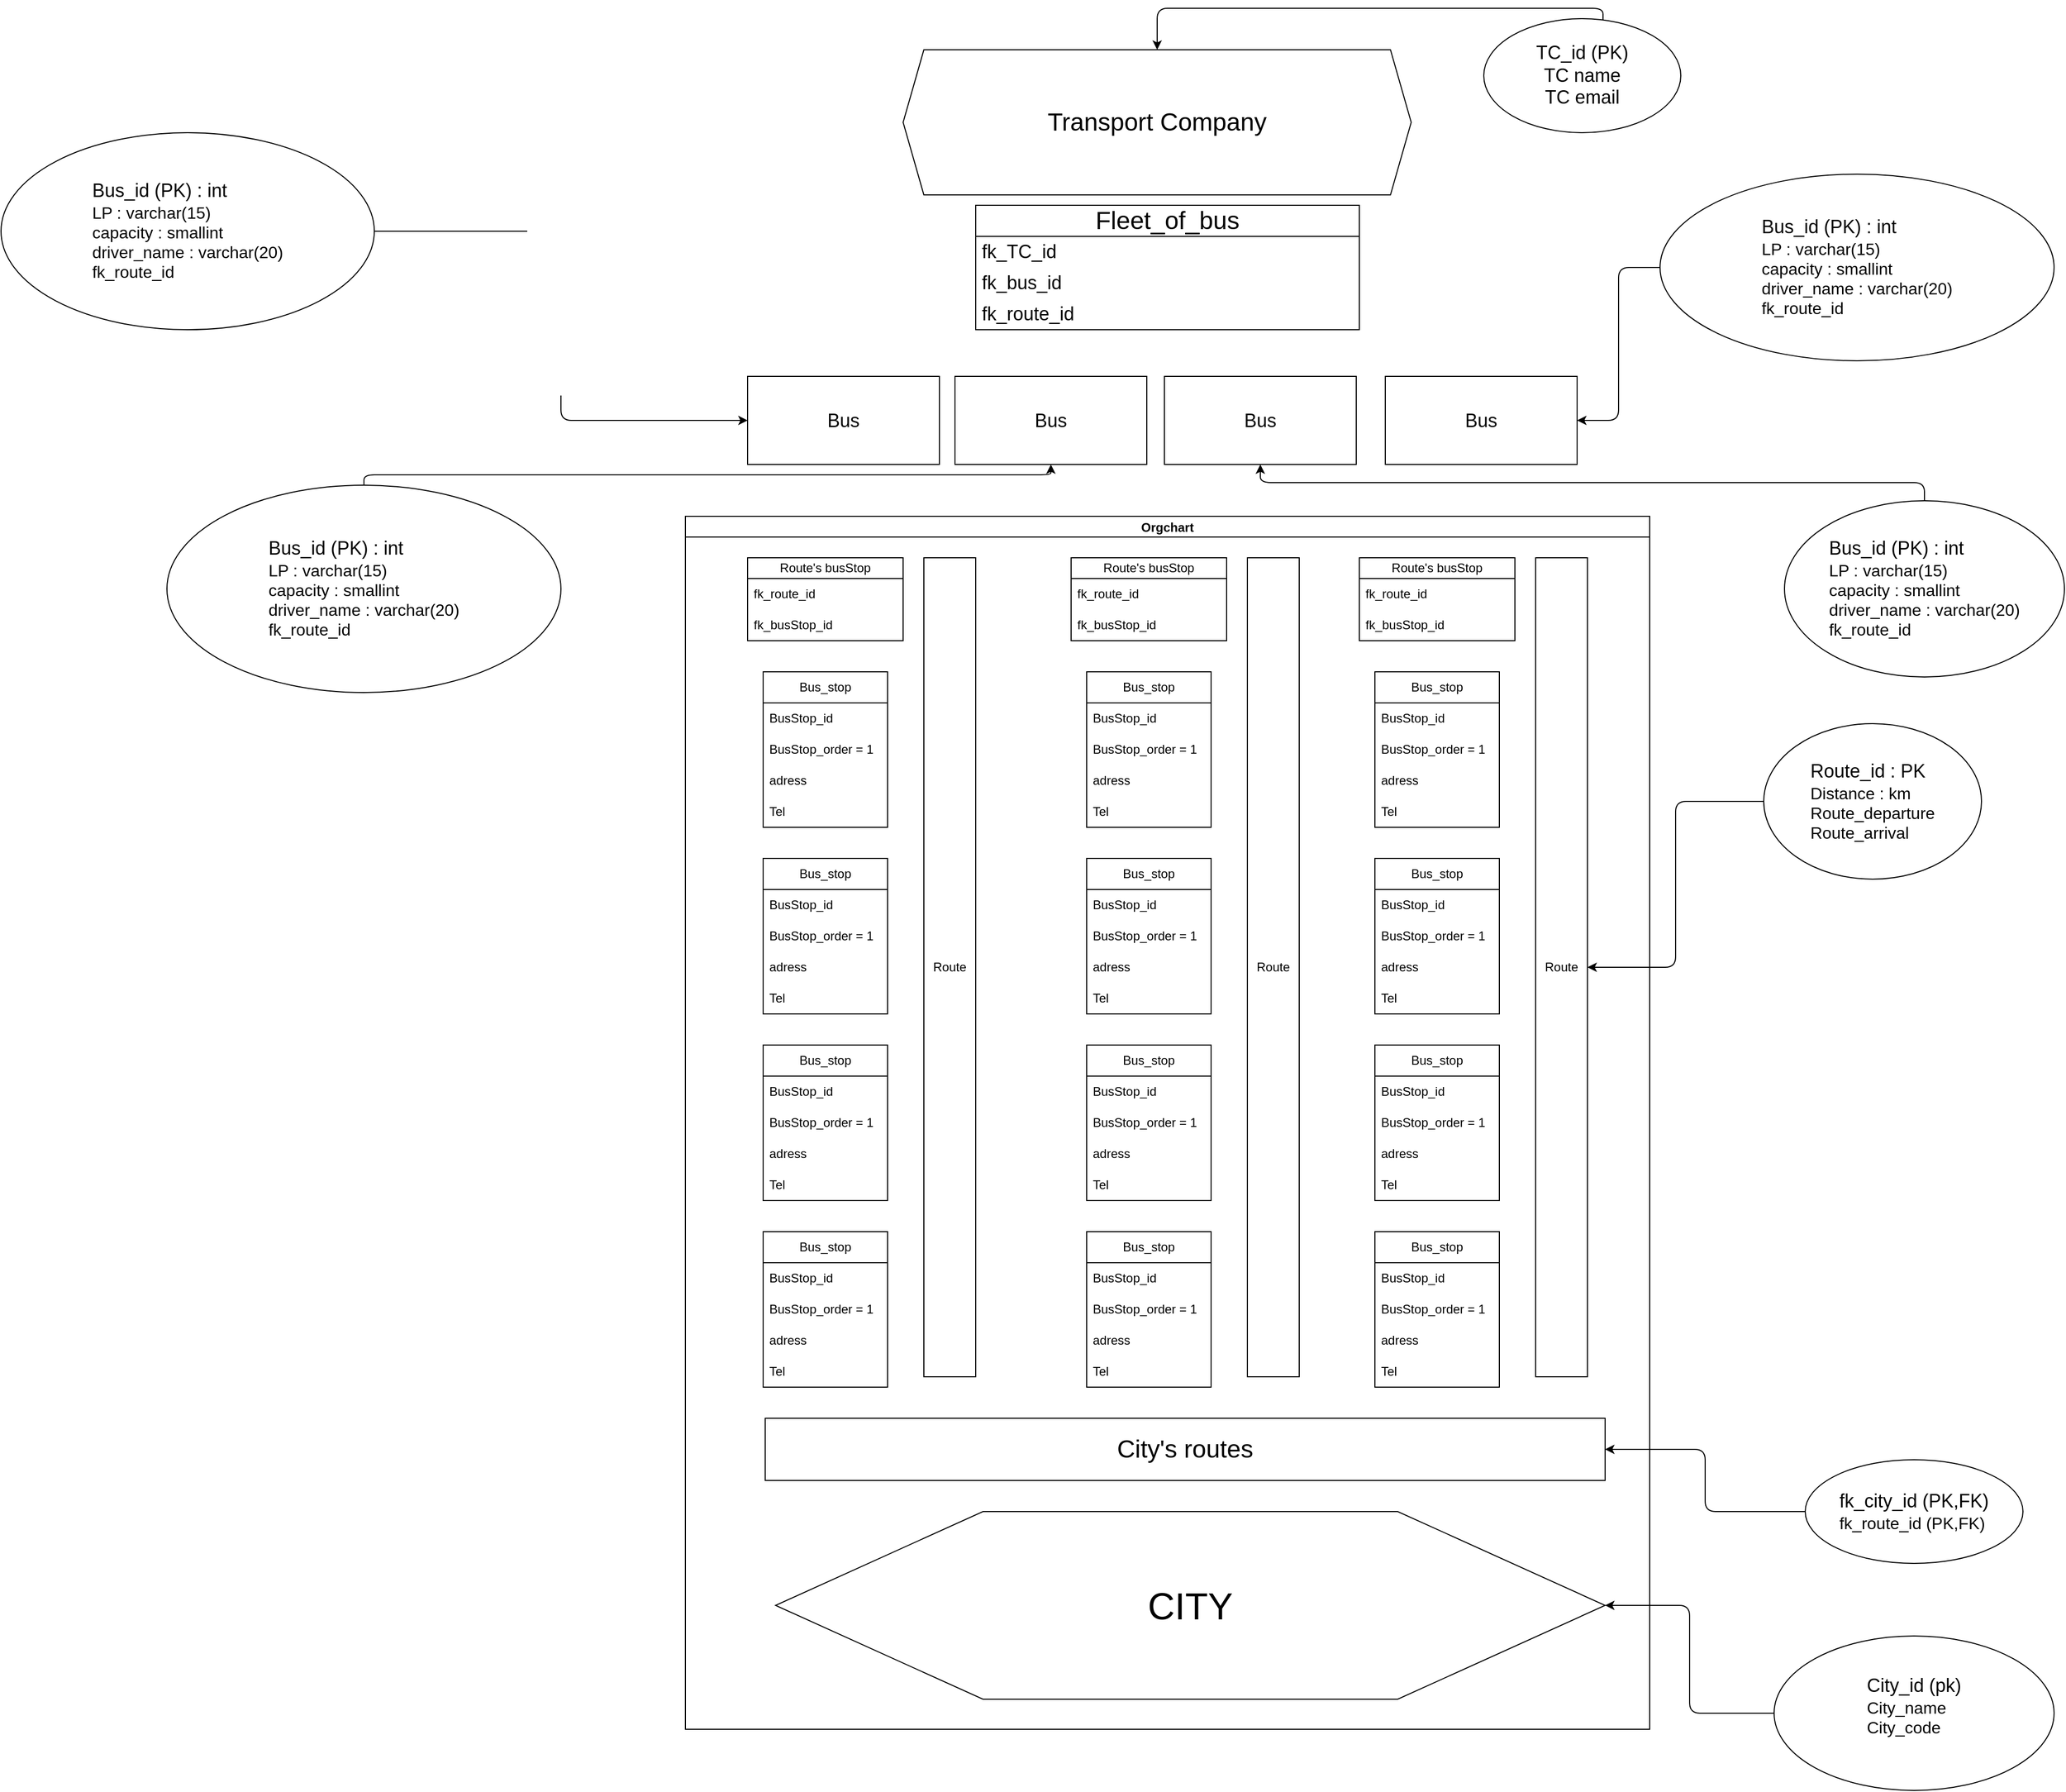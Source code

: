 <mxfile>
    <diagram id="8VOrof0NSRI9vKCD-vd0" name="Define Purpose Schema">
        <mxGraphModel dx="4411" dy="3240" grid="1" gridSize="10" guides="1" tooltips="1" connect="1" arrows="1" fold="1" page="1" pageScale="1" pageWidth="827" pageHeight="1169" math="0" shadow="0">
            <root>
                <mxCell id="0"/>
                <mxCell id="1" parent="0"/>
                <mxCell id="6nNmXrMo6dCLefIDGDJL-7" value="&lt;font style=&quot;font-size: 24px;&quot;&gt;Transport Company&lt;/font&gt;" style="shape=hexagon;perimeter=hexagonPerimeter2;whiteSpace=wrap;html=1;fixedSize=1;" parent="1" vertex="1">
                    <mxGeometry x="150" y="-410" width="490" height="140" as="geometry"/>
                </mxCell>
                <mxCell id="6nNmXrMo6dCLefIDGDJL-12" value="Orgchart" style="swimlane;startSize=20;horizontal=1;containerType=tree;newEdgeStyle={&quot;edgeStyle&quot;:&quot;elbowEdgeStyle&quot;,&quot;startArrow&quot;:&quot;none&quot;,&quot;endArrow&quot;:&quot;none&quot;};" parent="1" vertex="1">
                    <mxGeometry x="-60" y="40" width="930" height="1170" as="geometry"/>
                </mxCell>
                <mxCell id="6nNmXrMo6dCLefIDGDJL-69" value="Bus_stop" style="swimlane;fontStyle=0;childLayout=stackLayout;horizontal=1;startSize=30;horizontalStack=0;resizeParent=1;resizeParentMax=0;resizeLast=0;collapsible=1;marginBottom=0;whiteSpace=wrap;html=1;" parent="6nNmXrMo6dCLefIDGDJL-12" vertex="1">
                    <mxGeometry x="665" y="150" width="120" height="150" as="geometry"/>
                </mxCell>
                <mxCell id="6nNmXrMo6dCLefIDGDJL-71" value="BusStop_id" style="text;strokeColor=none;fillColor=none;align=left;verticalAlign=middle;spacingLeft=4;spacingRight=4;overflow=hidden;points=[[0,0.5],[1,0.5]];portConstraint=eastwest;rotatable=0;whiteSpace=wrap;html=1;" parent="6nNmXrMo6dCLefIDGDJL-69" vertex="1">
                    <mxGeometry y="30" width="120" height="30" as="geometry"/>
                </mxCell>
                <mxCell id="6nNmXrMo6dCLefIDGDJL-134" value="BusStop_order = 1" style="text;strokeColor=none;fillColor=none;align=left;verticalAlign=middle;spacingLeft=4;spacingRight=4;overflow=hidden;points=[[0,0.5],[1,0.5]];portConstraint=eastwest;rotatable=0;whiteSpace=wrap;html=1;" parent="6nNmXrMo6dCLefIDGDJL-69" vertex="1">
                    <mxGeometry y="60" width="120" height="30" as="geometry"/>
                </mxCell>
                <mxCell id="6nNmXrMo6dCLefIDGDJL-149" value="adress" style="text;strokeColor=none;fillColor=none;align=left;verticalAlign=middle;spacingLeft=4;spacingRight=4;overflow=hidden;points=[[0,0.5],[1,0.5]];portConstraint=eastwest;rotatable=0;whiteSpace=wrap;html=1;" parent="6nNmXrMo6dCLefIDGDJL-69" vertex="1">
                    <mxGeometry y="90" width="120" height="30" as="geometry"/>
                </mxCell>
                <mxCell id="6nNmXrMo6dCLefIDGDJL-155" value="Tel&amp;nbsp;" style="text;strokeColor=none;fillColor=none;align=left;verticalAlign=middle;spacingLeft=4;spacingRight=4;overflow=hidden;points=[[0,0.5],[1,0.5]];portConstraint=eastwest;rotatable=0;whiteSpace=wrap;html=1;" parent="6nNmXrMo6dCLefIDGDJL-69" vertex="1">
                    <mxGeometry y="120" width="120" height="30" as="geometry"/>
                </mxCell>
                <mxCell id="6nNmXrMo6dCLefIDGDJL-101" value="Route" style="whiteSpace=wrap;html=1;align=center;verticalAlign=middle;treeFolding=1;treeMoving=1;newEdgeStyle={&quot;edgeStyle&quot;:&quot;elbowEdgeStyle&quot;,&quot;startArrow&quot;:&quot;none&quot;,&quot;endArrow&quot;:&quot;none&quot;};" parent="6nNmXrMo6dCLefIDGDJL-12" vertex="1">
                    <mxGeometry x="820" y="40" width="50" height="790" as="geometry"/>
                </mxCell>
                <mxCell id="6nNmXrMo6dCLefIDGDJL-124" value="Route's busStop" style="swimlane;fontStyle=0;childLayout=stackLayout;horizontal=1;startSize=20;horizontalStack=0;resizeParent=1;resizeParentMax=0;resizeLast=0;collapsible=1;marginBottom=0;whiteSpace=wrap;html=1;" parent="6nNmXrMo6dCLefIDGDJL-12" vertex="1">
                    <mxGeometry x="650" y="40" width="150" height="80" as="geometry"/>
                </mxCell>
                <mxCell id="6nNmXrMo6dCLefIDGDJL-125" value="fk_route_id" style="text;strokeColor=none;fillColor=none;align=left;verticalAlign=middle;spacingLeft=4;spacingRight=4;overflow=hidden;points=[[0,0.5],[1,0.5]];portConstraint=eastwest;rotatable=0;whiteSpace=wrap;html=1;" parent="6nNmXrMo6dCLefIDGDJL-124" vertex="1">
                    <mxGeometry y="20" width="150" height="30" as="geometry"/>
                </mxCell>
                <mxCell id="6nNmXrMo6dCLefIDGDJL-126" value="fk_busStop_id" style="text;strokeColor=none;fillColor=none;align=left;verticalAlign=middle;spacingLeft=4;spacingRight=4;overflow=hidden;points=[[0,0.5],[1,0.5]];portConstraint=eastwest;rotatable=0;whiteSpace=wrap;html=1;" parent="6nNmXrMo6dCLefIDGDJL-124" vertex="1">
                    <mxGeometry y="50" width="150" height="30" as="geometry"/>
                </mxCell>
                <mxCell id="6nNmXrMo6dCLefIDGDJL-178" value="Bus_stop" style="swimlane;fontStyle=0;childLayout=stackLayout;horizontal=1;startSize=30;horizontalStack=0;resizeParent=1;resizeParentMax=0;resizeLast=0;collapsible=1;marginBottom=0;whiteSpace=wrap;html=1;" parent="6nNmXrMo6dCLefIDGDJL-12" vertex="1">
                    <mxGeometry x="665" y="330" width="120" height="150" as="geometry"/>
                </mxCell>
                <mxCell id="6nNmXrMo6dCLefIDGDJL-179" value="BusStop_id" style="text;strokeColor=none;fillColor=none;align=left;verticalAlign=middle;spacingLeft=4;spacingRight=4;overflow=hidden;points=[[0,0.5],[1,0.5]];portConstraint=eastwest;rotatable=0;whiteSpace=wrap;html=1;" parent="6nNmXrMo6dCLefIDGDJL-178" vertex="1">
                    <mxGeometry y="30" width="120" height="30" as="geometry"/>
                </mxCell>
                <mxCell id="6nNmXrMo6dCLefIDGDJL-180" value="BusStop_order = 1" style="text;strokeColor=none;fillColor=none;align=left;verticalAlign=middle;spacingLeft=4;spacingRight=4;overflow=hidden;points=[[0,0.5],[1,0.5]];portConstraint=eastwest;rotatable=0;whiteSpace=wrap;html=1;" parent="6nNmXrMo6dCLefIDGDJL-178" vertex="1">
                    <mxGeometry y="60" width="120" height="30" as="geometry"/>
                </mxCell>
                <mxCell id="6nNmXrMo6dCLefIDGDJL-181" value="adress" style="text;strokeColor=none;fillColor=none;align=left;verticalAlign=middle;spacingLeft=4;spacingRight=4;overflow=hidden;points=[[0,0.5],[1,0.5]];portConstraint=eastwest;rotatable=0;whiteSpace=wrap;html=1;" parent="6nNmXrMo6dCLefIDGDJL-178" vertex="1">
                    <mxGeometry y="90" width="120" height="30" as="geometry"/>
                </mxCell>
                <mxCell id="6nNmXrMo6dCLefIDGDJL-182" value="Tel&amp;nbsp;" style="text;strokeColor=none;fillColor=none;align=left;verticalAlign=middle;spacingLeft=4;spacingRight=4;overflow=hidden;points=[[0,0.5],[1,0.5]];portConstraint=eastwest;rotatable=0;whiteSpace=wrap;html=1;" parent="6nNmXrMo6dCLefIDGDJL-178" vertex="1">
                    <mxGeometry y="120" width="120" height="30" as="geometry"/>
                </mxCell>
                <mxCell id="6nNmXrMo6dCLefIDGDJL-183" value="Bus_stop" style="swimlane;fontStyle=0;childLayout=stackLayout;horizontal=1;startSize=30;horizontalStack=0;resizeParent=1;resizeParentMax=0;resizeLast=0;collapsible=1;marginBottom=0;whiteSpace=wrap;html=1;" parent="6nNmXrMo6dCLefIDGDJL-12" vertex="1">
                    <mxGeometry x="665" y="510" width="120" height="150" as="geometry"/>
                </mxCell>
                <mxCell id="6nNmXrMo6dCLefIDGDJL-184" value="BusStop_id" style="text;strokeColor=none;fillColor=none;align=left;verticalAlign=middle;spacingLeft=4;spacingRight=4;overflow=hidden;points=[[0,0.5],[1,0.5]];portConstraint=eastwest;rotatable=0;whiteSpace=wrap;html=1;" parent="6nNmXrMo6dCLefIDGDJL-183" vertex="1">
                    <mxGeometry y="30" width="120" height="30" as="geometry"/>
                </mxCell>
                <mxCell id="6nNmXrMo6dCLefIDGDJL-185" value="BusStop_order = 1" style="text;strokeColor=none;fillColor=none;align=left;verticalAlign=middle;spacingLeft=4;spacingRight=4;overflow=hidden;points=[[0,0.5],[1,0.5]];portConstraint=eastwest;rotatable=0;whiteSpace=wrap;html=1;" parent="6nNmXrMo6dCLefIDGDJL-183" vertex="1">
                    <mxGeometry y="60" width="120" height="30" as="geometry"/>
                </mxCell>
                <mxCell id="6nNmXrMo6dCLefIDGDJL-186" value="adress" style="text;strokeColor=none;fillColor=none;align=left;verticalAlign=middle;spacingLeft=4;spacingRight=4;overflow=hidden;points=[[0,0.5],[1,0.5]];portConstraint=eastwest;rotatable=0;whiteSpace=wrap;html=1;" parent="6nNmXrMo6dCLefIDGDJL-183" vertex="1">
                    <mxGeometry y="90" width="120" height="30" as="geometry"/>
                </mxCell>
                <mxCell id="6nNmXrMo6dCLefIDGDJL-187" value="Tel&amp;nbsp;" style="text;strokeColor=none;fillColor=none;align=left;verticalAlign=middle;spacingLeft=4;spacingRight=4;overflow=hidden;points=[[0,0.5],[1,0.5]];portConstraint=eastwest;rotatable=0;whiteSpace=wrap;html=1;" parent="6nNmXrMo6dCLefIDGDJL-183" vertex="1">
                    <mxGeometry y="120" width="120" height="30" as="geometry"/>
                </mxCell>
                <mxCell id="6nNmXrMo6dCLefIDGDJL-188" value="Bus_stop" style="swimlane;fontStyle=0;childLayout=stackLayout;horizontal=1;startSize=30;horizontalStack=0;resizeParent=1;resizeParentMax=0;resizeLast=0;collapsible=1;marginBottom=0;whiteSpace=wrap;html=1;" parent="6nNmXrMo6dCLefIDGDJL-12" vertex="1">
                    <mxGeometry x="665" y="690" width="120" height="150" as="geometry"/>
                </mxCell>
                <mxCell id="6nNmXrMo6dCLefIDGDJL-189" value="BusStop_id" style="text;strokeColor=none;fillColor=none;align=left;verticalAlign=middle;spacingLeft=4;spacingRight=4;overflow=hidden;points=[[0,0.5],[1,0.5]];portConstraint=eastwest;rotatable=0;whiteSpace=wrap;html=1;" parent="6nNmXrMo6dCLefIDGDJL-188" vertex="1">
                    <mxGeometry y="30" width="120" height="30" as="geometry"/>
                </mxCell>
                <mxCell id="6nNmXrMo6dCLefIDGDJL-190" value="BusStop_order = 1" style="text;strokeColor=none;fillColor=none;align=left;verticalAlign=middle;spacingLeft=4;spacingRight=4;overflow=hidden;points=[[0,0.5],[1,0.5]];portConstraint=eastwest;rotatable=0;whiteSpace=wrap;html=1;" parent="6nNmXrMo6dCLefIDGDJL-188" vertex="1">
                    <mxGeometry y="60" width="120" height="30" as="geometry"/>
                </mxCell>
                <mxCell id="6nNmXrMo6dCLefIDGDJL-191" value="adress" style="text;strokeColor=none;fillColor=none;align=left;verticalAlign=middle;spacingLeft=4;spacingRight=4;overflow=hidden;points=[[0,0.5],[1,0.5]];portConstraint=eastwest;rotatable=0;whiteSpace=wrap;html=1;" parent="6nNmXrMo6dCLefIDGDJL-188" vertex="1">
                    <mxGeometry y="90" width="120" height="30" as="geometry"/>
                </mxCell>
                <mxCell id="6nNmXrMo6dCLefIDGDJL-192" value="Tel&amp;nbsp;" style="text;strokeColor=none;fillColor=none;align=left;verticalAlign=middle;spacingLeft=4;spacingRight=4;overflow=hidden;points=[[0,0.5],[1,0.5]];portConstraint=eastwest;rotatable=0;whiteSpace=wrap;html=1;" parent="6nNmXrMo6dCLefIDGDJL-188" vertex="1">
                    <mxGeometry y="120" width="120" height="30" as="geometry"/>
                </mxCell>
                <mxCell id="6nNmXrMo6dCLefIDGDJL-196" value="&lt;font style=&quot;font-size: 24px;&quot;&gt;City's routes&lt;/font&gt;" style="rounded=0;whiteSpace=wrap;html=1;" parent="6nNmXrMo6dCLefIDGDJL-12" vertex="1">
                    <mxGeometry x="77" y="870" width="810" height="60" as="geometry"/>
                </mxCell>
                <mxCell id="6nNmXrMo6dCLefIDGDJL-200" value="&lt;font style=&quot;font-size: 36px;&quot;&gt;CITY&lt;/font&gt;" style="shape=hexagon;perimeter=hexagonPerimeter2;whiteSpace=wrap;html=1;size=0.25;" parent="6nNmXrMo6dCLefIDGDJL-12" vertex="1">
                    <mxGeometry x="87" y="960" width="800" height="181" as="geometry"/>
                </mxCell>
                <mxCell id="6nNmXrMo6dCLefIDGDJL-204" value="Bus_stop" style="swimlane;fontStyle=0;childLayout=stackLayout;horizontal=1;startSize=30;horizontalStack=0;resizeParent=1;resizeParentMax=0;resizeLast=0;collapsible=1;marginBottom=0;whiteSpace=wrap;html=1;" parent="6nNmXrMo6dCLefIDGDJL-12" vertex="1">
                    <mxGeometry x="75" y="150" width="120" height="150" as="geometry"/>
                </mxCell>
                <mxCell id="6nNmXrMo6dCLefIDGDJL-205" value="BusStop_id" style="text;strokeColor=none;fillColor=none;align=left;verticalAlign=middle;spacingLeft=4;spacingRight=4;overflow=hidden;points=[[0,0.5],[1,0.5]];portConstraint=eastwest;rotatable=0;whiteSpace=wrap;html=1;" parent="6nNmXrMo6dCLefIDGDJL-204" vertex="1">
                    <mxGeometry y="30" width="120" height="30" as="geometry"/>
                </mxCell>
                <mxCell id="6nNmXrMo6dCLefIDGDJL-206" value="BusStop_order = 1" style="text;strokeColor=none;fillColor=none;align=left;verticalAlign=middle;spacingLeft=4;spacingRight=4;overflow=hidden;points=[[0,0.5],[1,0.5]];portConstraint=eastwest;rotatable=0;whiteSpace=wrap;html=1;" parent="6nNmXrMo6dCLefIDGDJL-204" vertex="1">
                    <mxGeometry y="60" width="120" height="30" as="geometry"/>
                </mxCell>
                <mxCell id="6nNmXrMo6dCLefIDGDJL-207" value="adress" style="text;strokeColor=none;fillColor=none;align=left;verticalAlign=middle;spacingLeft=4;spacingRight=4;overflow=hidden;points=[[0,0.5],[1,0.5]];portConstraint=eastwest;rotatable=0;whiteSpace=wrap;html=1;" parent="6nNmXrMo6dCLefIDGDJL-204" vertex="1">
                    <mxGeometry y="90" width="120" height="30" as="geometry"/>
                </mxCell>
                <mxCell id="6nNmXrMo6dCLefIDGDJL-208" value="Tel&amp;nbsp;" style="text;strokeColor=none;fillColor=none;align=left;verticalAlign=middle;spacingLeft=4;spacingRight=4;overflow=hidden;points=[[0,0.5],[1,0.5]];portConstraint=eastwest;rotatable=0;whiteSpace=wrap;html=1;" parent="6nNmXrMo6dCLefIDGDJL-204" vertex="1">
                    <mxGeometry y="120" width="120" height="30" as="geometry"/>
                </mxCell>
                <mxCell id="6nNmXrMo6dCLefIDGDJL-209" value="Route" style="whiteSpace=wrap;html=1;align=center;verticalAlign=middle;treeFolding=1;treeMoving=1;newEdgeStyle={&quot;edgeStyle&quot;:&quot;elbowEdgeStyle&quot;,&quot;startArrow&quot;:&quot;none&quot;,&quot;endArrow&quot;:&quot;none&quot;};" parent="6nNmXrMo6dCLefIDGDJL-12" vertex="1">
                    <mxGeometry x="230" y="40" width="50" height="790" as="geometry"/>
                </mxCell>
                <mxCell id="6nNmXrMo6dCLefIDGDJL-210" value="Route's busStop" style="swimlane;fontStyle=0;childLayout=stackLayout;horizontal=1;startSize=20;horizontalStack=0;resizeParent=1;resizeParentMax=0;resizeLast=0;collapsible=1;marginBottom=0;whiteSpace=wrap;html=1;" parent="6nNmXrMo6dCLefIDGDJL-12" vertex="1">
                    <mxGeometry x="60" y="40" width="150" height="80" as="geometry"/>
                </mxCell>
                <mxCell id="6nNmXrMo6dCLefIDGDJL-211" value="fk_route_id" style="text;strokeColor=none;fillColor=none;align=left;verticalAlign=middle;spacingLeft=4;spacingRight=4;overflow=hidden;points=[[0,0.5],[1,0.5]];portConstraint=eastwest;rotatable=0;whiteSpace=wrap;html=1;" parent="6nNmXrMo6dCLefIDGDJL-210" vertex="1">
                    <mxGeometry y="20" width="150" height="30" as="geometry"/>
                </mxCell>
                <mxCell id="6nNmXrMo6dCLefIDGDJL-212" value="fk_busStop_id" style="text;strokeColor=none;fillColor=none;align=left;verticalAlign=middle;spacingLeft=4;spacingRight=4;overflow=hidden;points=[[0,0.5],[1,0.5]];portConstraint=eastwest;rotatable=0;whiteSpace=wrap;html=1;" parent="6nNmXrMo6dCLefIDGDJL-210" vertex="1">
                    <mxGeometry y="50" width="150" height="30" as="geometry"/>
                </mxCell>
                <mxCell id="6nNmXrMo6dCLefIDGDJL-213" value="Bus_stop" style="swimlane;fontStyle=0;childLayout=stackLayout;horizontal=1;startSize=30;horizontalStack=0;resizeParent=1;resizeParentMax=0;resizeLast=0;collapsible=1;marginBottom=0;whiteSpace=wrap;html=1;" parent="6nNmXrMo6dCLefIDGDJL-12" vertex="1">
                    <mxGeometry x="75" y="330" width="120" height="150" as="geometry"/>
                </mxCell>
                <mxCell id="6nNmXrMo6dCLefIDGDJL-214" value="BusStop_id" style="text;strokeColor=none;fillColor=none;align=left;verticalAlign=middle;spacingLeft=4;spacingRight=4;overflow=hidden;points=[[0,0.5],[1,0.5]];portConstraint=eastwest;rotatable=0;whiteSpace=wrap;html=1;" parent="6nNmXrMo6dCLefIDGDJL-213" vertex="1">
                    <mxGeometry y="30" width="120" height="30" as="geometry"/>
                </mxCell>
                <mxCell id="6nNmXrMo6dCLefIDGDJL-215" value="BusStop_order = 1" style="text;strokeColor=none;fillColor=none;align=left;verticalAlign=middle;spacingLeft=4;spacingRight=4;overflow=hidden;points=[[0,0.5],[1,0.5]];portConstraint=eastwest;rotatable=0;whiteSpace=wrap;html=1;" parent="6nNmXrMo6dCLefIDGDJL-213" vertex="1">
                    <mxGeometry y="60" width="120" height="30" as="geometry"/>
                </mxCell>
                <mxCell id="6nNmXrMo6dCLefIDGDJL-216" value="adress" style="text;strokeColor=none;fillColor=none;align=left;verticalAlign=middle;spacingLeft=4;spacingRight=4;overflow=hidden;points=[[0,0.5],[1,0.5]];portConstraint=eastwest;rotatable=0;whiteSpace=wrap;html=1;" parent="6nNmXrMo6dCLefIDGDJL-213" vertex="1">
                    <mxGeometry y="90" width="120" height="30" as="geometry"/>
                </mxCell>
                <mxCell id="6nNmXrMo6dCLefIDGDJL-217" value="Tel&amp;nbsp;" style="text;strokeColor=none;fillColor=none;align=left;verticalAlign=middle;spacingLeft=4;spacingRight=4;overflow=hidden;points=[[0,0.5],[1,0.5]];portConstraint=eastwest;rotatable=0;whiteSpace=wrap;html=1;" parent="6nNmXrMo6dCLefIDGDJL-213" vertex="1">
                    <mxGeometry y="120" width="120" height="30" as="geometry"/>
                </mxCell>
                <mxCell id="6nNmXrMo6dCLefIDGDJL-218" value="Bus_stop" style="swimlane;fontStyle=0;childLayout=stackLayout;horizontal=1;startSize=30;horizontalStack=0;resizeParent=1;resizeParentMax=0;resizeLast=0;collapsible=1;marginBottom=0;whiteSpace=wrap;html=1;" parent="6nNmXrMo6dCLefIDGDJL-12" vertex="1">
                    <mxGeometry x="75" y="510" width="120" height="150" as="geometry"/>
                </mxCell>
                <mxCell id="6nNmXrMo6dCLefIDGDJL-219" value="BusStop_id" style="text;strokeColor=none;fillColor=none;align=left;verticalAlign=middle;spacingLeft=4;spacingRight=4;overflow=hidden;points=[[0,0.5],[1,0.5]];portConstraint=eastwest;rotatable=0;whiteSpace=wrap;html=1;" parent="6nNmXrMo6dCLefIDGDJL-218" vertex="1">
                    <mxGeometry y="30" width="120" height="30" as="geometry"/>
                </mxCell>
                <mxCell id="6nNmXrMo6dCLefIDGDJL-220" value="BusStop_order = 1" style="text;strokeColor=none;fillColor=none;align=left;verticalAlign=middle;spacingLeft=4;spacingRight=4;overflow=hidden;points=[[0,0.5],[1,0.5]];portConstraint=eastwest;rotatable=0;whiteSpace=wrap;html=1;" parent="6nNmXrMo6dCLefIDGDJL-218" vertex="1">
                    <mxGeometry y="60" width="120" height="30" as="geometry"/>
                </mxCell>
                <mxCell id="6nNmXrMo6dCLefIDGDJL-221" value="adress" style="text;strokeColor=none;fillColor=none;align=left;verticalAlign=middle;spacingLeft=4;spacingRight=4;overflow=hidden;points=[[0,0.5],[1,0.5]];portConstraint=eastwest;rotatable=0;whiteSpace=wrap;html=1;" parent="6nNmXrMo6dCLefIDGDJL-218" vertex="1">
                    <mxGeometry y="90" width="120" height="30" as="geometry"/>
                </mxCell>
                <mxCell id="6nNmXrMo6dCLefIDGDJL-222" value="Tel&amp;nbsp;" style="text;strokeColor=none;fillColor=none;align=left;verticalAlign=middle;spacingLeft=4;spacingRight=4;overflow=hidden;points=[[0,0.5],[1,0.5]];portConstraint=eastwest;rotatable=0;whiteSpace=wrap;html=1;" parent="6nNmXrMo6dCLefIDGDJL-218" vertex="1">
                    <mxGeometry y="120" width="120" height="30" as="geometry"/>
                </mxCell>
                <mxCell id="6nNmXrMo6dCLefIDGDJL-223" value="Bus_stop" style="swimlane;fontStyle=0;childLayout=stackLayout;horizontal=1;startSize=30;horizontalStack=0;resizeParent=1;resizeParentMax=0;resizeLast=0;collapsible=1;marginBottom=0;whiteSpace=wrap;html=1;" parent="6nNmXrMo6dCLefIDGDJL-12" vertex="1">
                    <mxGeometry x="75" y="690" width="120" height="150" as="geometry"/>
                </mxCell>
                <mxCell id="6nNmXrMo6dCLefIDGDJL-224" value="BusStop_id" style="text;strokeColor=none;fillColor=none;align=left;verticalAlign=middle;spacingLeft=4;spacingRight=4;overflow=hidden;points=[[0,0.5],[1,0.5]];portConstraint=eastwest;rotatable=0;whiteSpace=wrap;html=1;" parent="6nNmXrMo6dCLefIDGDJL-223" vertex="1">
                    <mxGeometry y="30" width="120" height="30" as="geometry"/>
                </mxCell>
                <mxCell id="6nNmXrMo6dCLefIDGDJL-225" value="BusStop_order = 1" style="text;strokeColor=none;fillColor=none;align=left;verticalAlign=middle;spacingLeft=4;spacingRight=4;overflow=hidden;points=[[0,0.5],[1,0.5]];portConstraint=eastwest;rotatable=0;whiteSpace=wrap;html=1;" parent="6nNmXrMo6dCLefIDGDJL-223" vertex="1">
                    <mxGeometry y="60" width="120" height="30" as="geometry"/>
                </mxCell>
                <mxCell id="6nNmXrMo6dCLefIDGDJL-226" value="adress" style="text;strokeColor=none;fillColor=none;align=left;verticalAlign=middle;spacingLeft=4;spacingRight=4;overflow=hidden;points=[[0,0.5],[1,0.5]];portConstraint=eastwest;rotatable=0;whiteSpace=wrap;html=1;" parent="6nNmXrMo6dCLefIDGDJL-223" vertex="1">
                    <mxGeometry y="90" width="120" height="30" as="geometry"/>
                </mxCell>
                <mxCell id="6nNmXrMo6dCLefIDGDJL-227" value="Tel&amp;nbsp;" style="text;strokeColor=none;fillColor=none;align=left;verticalAlign=middle;spacingLeft=4;spacingRight=4;overflow=hidden;points=[[0,0.5],[1,0.5]];portConstraint=eastwest;rotatable=0;whiteSpace=wrap;html=1;" parent="6nNmXrMo6dCLefIDGDJL-223" vertex="1">
                    <mxGeometry y="120" width="120" height="30" as="geometry"/>
                </mxCell>
                <mxCell id="6nNmXrMo6dCLefIDGDJL-228" value="Bus_stop" style="swimlane;fontStyle=0;childLayout=stackLayout;horizontal=1;startSize=30;horizontalStack=0;resizeParent=1;resizeParentMax=0;resizeLast=0;collapsible=1;marginBottom=0;whiteSpace=wrap;html=1;" parent="6nNmXrMo6dCLefIDGDJL-12" vertex="1">
                    <mxGeometry x="387" y="150" width="120" height="150" as="geometry"/>
                </mxCell>
                <mxCell id="6nNmXrMo6dCLefIDGDJL-229" value="BusStop_id" style="text;strokeColor=none;fillColor=none;align=left;verticalAlign=middle;spacingLeft=4;spacingRight=4;overflow=hidden;points=[[0,0.5],[1,0.5]];portConstraint=eastwest;rotatable=0;whiteSpace=wrap;html=1;" parent="6nNmXrMo6dCLefIDGDJL-228" vertex="1">
                    <mxGeometry y="30" width="120" height="30" as="geometry"/>
                </mxCell>
                <mxCell id="6nNmXrMo6dCLefIDGDJL-230" value="BusStop_order = 1" style="text;strokeColor=none;fillColor=none;align=left;verticalAlign=middle;spacingLeft=4;spacingRight=4;overflow=hidden;points=[[0,0.5],[1,0.5]];portConstraint=eastwest;rotatable=0;whiteSpace=wrap;html=1;" parent="6nNmXrMo6dCLefIDGDJL-228" vertex="1">
                    <mxGeometry y="60" width="120" height="30" as="geometry"/>
                </mxCell>
                <mxCell id="6nNmXrMo6dCLefIDGDJL-231" value="adress" style="text;strokeColor=none;fillColor=none;align=left;verticalAlign=middle;spacingLeft=4;spacingRight=4;overflow=hidden;points=[[0,0.5],[1,0.5]];portConstraint=eastwest;rotatable=0;whiteSpace=wrap;html=1;" parent="6nNmXrMo6dCLefIDGDJL-228" vertex="1">
                    <mxGeometry y="90" width="120" height="30" as="geometry"/>
                </mxCell>
                <mxCell id="6nNmXrMo6dCLefIDGDJL-232" value="Tel&amp;nbsp;" style="text;strokeColor=none;fillColor=none;align=left;verticalAlign=middle;spacingLeft=4;spacingRight=4;overflow=hidden;points=[[0,0.5],[1,0.5]];portConstraint=eastwest;rotatable=0;whiteSpace=wrap;html=1;" parent="6nNmXrMo6dCLefIDGDJL-228" vertex="1">
                    <mxGeometry y="120" width="120" height="30" as="geometry"/>
                </mxCell>
                <mxCell id="6nNmXrMo6dCLefIDGDJL-233" value="Route" style="whiteSpace=wrap;html=1;align=center;verticalAlign=middle;treeFolding=1;treeMoving=1;newEdgeStyle={&quot;edgeStyle&quot;:&quot;elbowEdgeStyle&quot;,&quot;startArrow&quot;:&quot;none&quot;,&quot;endArrow&quot;:&quot;none&quot;};" parent="6nNmXrMo6dCLefIDGDJL-12" vertex="1">
                    <mxGeometry x="542" y="40" width="50" height="790" as="geometry"/>
                </mxCell>
                <mxCell id="6nNmXrMo6dCLefIDGDJL-234" value="Route's busStop" style="swimlane;fontStyle=0;childLayout=stackLayout;horizontal=1;startSize=20;horizontalStack=0;resizeParent=1;resizeParentMax=0;resizeLast=0;collapsible=1;marginBottom=0;whiteSpace=wrap;html=1;" parent="6nNmXrMo6dCLefIDGDJL-12" vertex="1">
                    <mxGeometry x="372" y="40" width="150" height="80" as="geometry"/>
                </mxCell>
                <mxCell id="6nNmXrMo6dCLefIDGDJL-235" value="fk_route_id" style="text;strokeColor=none;fillColor=none;align=left;verticalAlign=middle;spacingLeft=4;spacingRight=4;overflow=hidden;points=[[0,0.5],[1,0.5]];portConstraint=eastwest;rotatable=0;whiteSpace=wrap;html=1;" parent="6nNmXrMo6dCLefIDGDJL-234" vertex="1">
                    <mxGeometry y="20" width="150" height="30" as="geometry"/>
                </mxCell>
                <mxCell id="6nNmXrMo6dCLefIDGDJL-236" value="fk_busStop_id" style="text;strokeColor=none;fillColor=none;align=left;verticalAlign=middle;spacingLeft=4;spacingRight=4;overflow=hidden;points=[[0,0.5],[1,0.5]];portConstraint=eastwest;rotatable=0;whiteSpace=wrap;html=1;" parent="6nNmXrMo6dCLefIDGDJL-234" vertex="1">
                    <mxGeometry y="50" width="150" height="30" as="geometry"/>
                </mxCell>
                <mxCell id="6nNmXrMo6dCLefIDGDJL-237" value="Bus_stop" style="swimlane;fontStyle=0;childLayout=stackLayout;horizontal=1;startSize=30;horizontalStack=0;resizeParent=1;resizeParentMax=0;resizeLast=0;collapsible=1;marginBottom=0;whiteSpace=wrap;html=1;" parent="6nNmXrMo6dCLefIDGDJL-12" vertex="1">
                    <mxGeometry x="387" y="330" width="120" height="150" as="geometry"/>
                </mxCell>
                <mxCell id="6nNmXrMo6dCLefIDGDJL-238" value="BusStop_id" style="text;strokeColor=none;fillColor=none;align=left;verticalAlign=middle;spacingLeft=4;spacingRight=4;overflow=hidden;points=[[0,0.5],[1,0.5]];portConstraint=eastwest;rotatable=0;whiteSpace=wrap;html=1;" parent="6nNmXrMo6dCLefIDGDJL-237" vertex="1">
                    <mxGeometry y="30" width="120" height="30" as="geometry"/>
                </mxCell>
                <mxCell id="6nNmXrMo6dCLefIDGDJL-239" value="BusStop_order = 1" style="text;strokeColor=none;fillColor=none;align=left;verticalAlign=middle;spacingLeft=4;spacingRight=4;overflow=hidden;points=[[0,0.5],[1,0.5]];portConstraint=eastwest;rotatable=0;whiteSpace=wrap;html=1;" parent="6nNmXrMo6dCLefIDGDJL-237" vertex="1">
                    <mxGeometry y="60" width="120" height="30" as="geometry"/>
                </mxCell>
                <mxCell id="6nNmXrMo6dCLefIDGDJL-240" value="adress" style="text;strokeColor=none;fillColor=none;align=left;verticalAlign=middle;spacingLeft=4;spacingRight=4;overflow=hidden;points=[[0,0.5],[1,0.5]];portConstraint=eastwest;rotatable=0;whiteSpace=wrap;html=1;" parent="6nNmXrMo6dCLefIDGDJL-237" vertex="1">
                    <mxGeometry y="90" width="120" height="30" as="geometry"/>
                </mxCell>
                <mxCell id="6nNmXrMo6dCLefIDGDJL-241" value="Tel&amp;nbsp;" style="text;strokeColor=none;fillColor=none;align=left;verticalAlign=middle;spacingLeft=4;spacingRight=4;overflow=hidden;points=[[0,0.5],[1,0.5]];portConstraint=eastwest;rotatable=0;whiteSpace=wrap;html=1;" parent="6nNmXrMo6dCLefIDGDJL-237" vertex="1">
                    <mxGeometry y="120" width="120" height="30" as="geometry"/>
                </mxCell>
                <mxCell id="6nNmXrMo6dCLefIDGDJL-242" value="Bus_stop" style="swimlane;fontStyle=0;childLayout=stackLayout;horizontal=1;startSize=30;horizontalStack=0;resizeParent=1;resizeParentMax=0;resizeLast=0;collapsible=1;marginBottom=0;whiteSpace=wrap;html=1;" parent="6nNmXrMo6dCLefIDGDJL-12" vertex="1">
                    <mxGeometry x="387" y="510" width="120" height="150" as="geometry"/>
                </mxCell>
                <mxCell id="6nNmXrMo6dCLefIDGDJL-243" value="BusStop_id" style="text;strokeColor=none;fillColor=none;align=left;verticalAlign=middle;spacingLeft=4;spacingRight=4;overflow=hidden;points=[[0,0.5],[1,0.5]];portConstraint=eastwest;rotatable=0;whiteSpace=wrap;html=1;" parent="6nNmXrMo6dCLefIDGDJL-242" vertex="1">
                    <mxGeometry y="30" width="120" height="30" as="geometry"/>
                </mxCell>
                <mxCell id="6nNmXrMo6dCLefIDGDJL-244" value="BusStop_order = 1" style="text;strokeColor=none;fillColor=none;align=left;verticalAlign=middle;spacingLeft=4;spacingRight=4;overflow=hidden;points=[[0,0.5],[1,0.5]];portConstraint=eastwest;rotatable=0;whiteSpace=wrap;html=1;" parent="6nNmXrMo6dCLefIDGDJL-242" vertex="1">
                    <mxGeometry y="60" width="120" height="30" as="geometry"/>
                </mxCell>
                <mxCell id="6nNmXrMo6dCLefIDGDJL-245" value="adress" style="text;strokeColor=none;fillColor=none;align=left;verticalAlign=middle;spacingLeft=4;spacingRight=4;overflow=hidden;points=[[0,0.5],[1,0.5]];portConstraint=eastwest;rotatable=0;whiteSpace=wrap;html=1;" parent="6nNmXrMo6dCLefIDGDJL-242" vertex="1">
                    <mxGeometry y="90" width="120" height="30" as="geometry"/>
                </mxCell>
                <mxCell id="6nNmXrMo6dCLefIDGDJL-246" value="Tel&amp;nbsp;" style="text;strokeColor=none;fillColor=none;align=left;verticalAlign=middle;spacingLeft=4;spacingRight=4;overflow=hidden;points=[[0,0.5],[1,0.5]];portConstraint=eastwest;rotatable=0;whiteSpace=wrap;html=1;" parent="6nNmXrMo6dCLefIDGDJL-242" vertex="1">
                    <mxGeometry y="120" width="120" height="30" as="geometry"/>
                </mxCell>
                <mxCell id="6nNmXrMo6dCLefIDGDJL-247" value="Bus_stop" style="swimlane;fontStyle=0;childLayout=stackLayout;horizontal=1;startSize=30;horizontalStack=0;resizeParent=1;resizeParentMax=0;resizeLast=0;collapsible=1;marginBottom=0;whiteSpace=wrap;html=1;" parent="6nNmXrMo6dCLefIDGDJL-12" vertex="1">
                    <mxGeometry x="387" y="690" width="120" height="150" as="geometry"/>
                </mxCell>
                <mxCell id="6nNmXrMo6dCLefIDGDJL-248" value="BusStop_id" style="text;strokeColor=none;fillColor=none;align=left;verticalAlign=middle;spacingLeft=4;spacingRight=4;overflow=hidden;points=[[0,0.5],[1,0.5]];portConstraint=eastwest;rotatable=0;whiteSpace=wrap;html=1;" parent="6nNmXrMo6dCLefIDGDJL-247" vertex="1">
                    <mxGeometry y="30" width="120" height="30" as="geometry"/>
                </mxCell>
                <mxCell id="6nNmXrMo6dCLefIDGDJL-249" value="BusStop_order = 1" style="text;strokeColor=none;fillColor=none;align=left;verticalAlign=middle;spacingLeft=4;spacingRight=4;overflow=hidden;points=[[0,0.5],[1,0.5]];portConstraint=eastwest;rotatable=0;whiteSpace=wrap;html=1;" parent="6nNmXrMo6dCLefIDGDJL-247" vertex="1">
                    <mxGeometry y="60" width="120" height="30" as="geometry"/>
                </mxCell>
                <mxCell id="6nNmXrMo6dCLefIDGDJL-250" value="adress" style="text;strokeColor=none;fillColor=none;align=left;verticalAlign=middle;spacingLeft=4;spacingRight=4;overflow=hidden;points=[[0,0.5],[1,0.5]];portConstraint=eastwest;rotatable=0;whiteSpace=wrap;html=1;" parent="6nNmXrMo6dCLefIDGDJL-247" vertex="1">
                    <mxGeometry y="90" width="120" height="30" as="geometry"/>
                </mxCell>
                <mxCell id="6nNmXrMo6dCLefIDGDJL-251" value="Tel&amp;nbsp;" style="text;strokeColor=none;fillColor=none;align=left;verticalAlign=middle;spacingLeft=4;spacingRight=4;overflow=hidden;points=[[0,0.5],[1,0.5]];portConstraint=eastwest;rotatable=0;whiteSpace=wrap;html=1;" parent="6nNmXrMo6dCLefIDGDJL-247" vertex="1">
                    <mxGeometry y="120" width="120" height="30" as="geometry"/>
                </mxCell>
                <mxCell id="6nNmXrMo6dCLefIDGDJL-201" style="edgeStyle=elbowEdgeStyle;html=1;fontSize=36;" parent="1" source="6nNmXrMo6dCLefIDGDJL-153" target="6nNmXrMo6dCLefIDGDJL-200" edge="1">
                    <mxGeometry relative="1" as="geometry"/>
                </mxCell>
                <mxCell id="6nNmXrMo6dCLefIDGDJL-153" value="&lt;div style=&quot;text-align: justify;&quot;&gt;&lt;font style=&quot;font-size: 18px;&quot;&gt;City_id (pk)&lt;/font&gt;&lt;/div&gt;&lt;div style=&quot;text-align: justify;&quot;&gt;&lt;font size=&quot;3&quot;&gt;City_name&lt;/font&gt;&lt;/div&gt;&lt;div style=&quot;text-align: justify;&quot;&gt;&lt;font size=&quot;3&quot;&gt;City_code&lt;/font&gt;&lt;/div&gt;&lt;div style=&quot;text-align: justify;&quot;&gt;&lt;br&gt;&lt;/div&gt;&lt;div style=&quot;text-align: justify;&quot;&gt;&lt;/div&gt;" style="ellipse;whiteSpace=wrap;html=1;" parent="1" vertex="1">
                    <mxGeometry x="990" y="1120" width="270" height="149" as="geometry"/>
                </mxCell>
                <mxCell id="6nNmXrMo6dCLefIDGDJL-156" value="&lt;font style=&quot;font-size: 18px;&quot;&gt;Bus&lt;/font&gt;" style="whiteSpace=wrap;html=1;" parent="1" vertex="1">
                    <mxGeometry x="615" y="-95" width="185" height="85" as="geometry"/>
                </mxCell>
                <mxCell id="6nNmXrMo6dCLefIDGDJL-158" value="&lt;font style=&quot;font-size: 24px;&quot;&gt;Fleet_of_bus&lt;/font&gt;" style="swimlane;fontStyle=0;childLayout=stackLayout;horizontal=1;startSize=30;horizontalStack=0;resizeParent=1;resizeParentMax=0;resizeLast=0;collapsible=1;marginBottom=0;whiteSpace=wrap;html=1;" parent="1" vertex="1">
                    <mxGeometry x="220" y="-260" width="370" height="120" as="geometry"/>
                </mxCell>
                <mxCell id="6nNmXrMo6dCLefIDGDJL-161" value="&lt;font style=&quot;font-size: 18px;&quot;&gt;fk_TC_id&lt;/font&gt;" style="text;strokeColor=none;fillColor=none;align=left;verticalAlign=middle;spacingLeft=4;spacingRight=4;overflow=hidden;points=[[0,0.5],[1,0.5]];portConstraint=eastwest;rotatable=0;whiteSpace=wrap;html=1;" parent="6nNmXrMo6dCLefIDGDJL-158" vertex="1">
                    <mxGeometry y="30" width="370" height="30" as="geometry"/>
                </mxCell>
                <mxCell id="6nNmXrMo6dCLefIDGDJL-159" value="&lt;font style=&quot;font-size: 18px;&quot;&gt;fk_bus_id&lt;/font&gt;" style="text;strokeColor=none;fillColor=none;align=left;verticalAlign=middle;spacingLeft=4;spacingRight=4;overflow=hidden;points=[[0,0.5],[1,0.5]];portConstraint=eastwest;rotatable=0;whiteSpace=wrap;html=1;" parent="6nNmXrMo6dCLefIDGDJL-158" vertex="1">
                    <mxGeometry y="60" width="370" height="30" as="geometry"/>
                </mxCell>
                <mxCell id="6nNmXrMo6dCLefIDGDJL-160" value="&lt;font style=&quot;font-size: 18px;&quot;&gt;fk_route_id&lt;/font&gt;" style="text;strokeColor=none;fillColor=none;align=left;verticalAlign=middle;spacingLeft=4;spacingRight=4;overflow=hidden;points=[[0,0.5],[1,0.5]];portConstraint=eastwest;rotatable=0;whiteSpace=wrap;html=1;" parent="6nNmXrMo6dCLefIDGDJL-158" vertex="1">
                    <mxGeometry y="90" width="370" height="30" as="geometry"/>
                </mxCell>
                <mxCell id="6nNmXrMo6dCLefIDGDJL-163" style="edgeStyle=elbowEdgeStyle;html=1;elbow=vertical;" parent="1" source="6nNmXrMo6dCLefIDGDJL-162" target="6nNmXrMo6dCLefIDGDJL-7" edge="1">
                    <mxGeometry relative="1" as="geometry">
                        <Array as="points">
                            <mxPoint x="825" y="-450"/>
                        </Array>
                    </mxGeometry>
                </mxCell>
                <mxCell id="6nNmXrMo6dCLefIDGDJL-162" value="&lt;font style=&quot;font-size: 18px;&quot;&gt;TC_id (PK)&lt;br&gt;TC name&lt;br&gt;TC email&lt;/font&gt;" style="ellipse;whiteSpace=wrap;html=1;" parent="1" vertex="1">
                    <mxGeometry x="710" y="-440" width="190" height="110" as="geometry"/>
                </mxCell>
                <mxCell id="6nNmXrMo6dCLefIDGDJL-165" style="edgeStyle=elbowEdgeStyle;html=1;" parent="1" source="6nNmXrMo6dCLefIDGDJL-164" target="6nNmXrMo6dCLefIDGDJL-156" edge="1">
                    <mxGeometry relative="1" as="geometry"/>
                </mxCell>
                <mxCell id="6nNmXrMo6dCLefIDGDJL-164" value="&lt;div style=&quot;text-align: justify;&quot;&gt;&lt;span style=&quot;background-color: initial;&quot;&gt;&lt;font style=&quot;font-size: 18px;&quot;&gt;Bus_id (PK) : int&lt;/font&gt;&lt;/span&gt;&lt;/div&gt;&lt;div style=&quot;text-align: justify;&quot;&gt;&lt;span style=&quot;background-color: initial;&quot;&gt;&lt;font size=&quot;3&quot;&gt;LP : varchar(15)&lt;/font&gt;&lt;/span&gt;&lt;/div&gt;&lt;div style=&quot;text-align: justify;&quot;&gt;&lt;span style=&quot;background-color: initial;&quot;&gt;&lt;font size=&quot;3&quot;&gt;capacity : smallint&lt;/font&gt;&lt;/span&gt;&lt;/div&gt;&lt;div style=&quot;text-align: justify;&quot;&gt;&lt;span style=&quot;background-color: initial;&quot;&gt;&lt;font size=&quot;3&quot;&gt;driver_name : varchar(20)&lt;/font&gt;&lt;/span&gt;&lt;/div&gt;&lt;div style=&quot;text-align: justify;&quot;&gt;&lt;span style=&quot;background-color: initial;&quot;&gt;&lt;font size=&quot;3&quot;&gt;fk_route_id&lt;/font&gt;&lt;/span&gt;&lt;/div&gt;" style="ellipse;whiteSpace=wrap;html=1;" parent="1" vertex="1">
                    <mxGeometry x="880" y="-290" width="380" height="180" as="geometry"/>
                </mxCell>
                <mxCell id="6nNmXrMo6dCLefIDGDJL-166" value="&lt;font style=&quot;font-size: 18px;&quot;&gt;Bus&lt;/font&gt;" style="whiteSpace=wrap;html=1;" parent="1" vertex="1">
                    <mxGeometry x="402" y="-95" width="185" height="85" as="geometry"/>
                </mxCell>
                <mxCell id="6nNmXrMo6dCLefIDGDJL-167" style="edgeStyle=elbowEdgeStyle;html=1;elbow=vertical;" parent="1" source="6nNmXrMo6dCLefIDGDJL-168" target="6nNmXrMo6dCLefIDGDJL-166" edge="1">
                    <mxGeometry relative="1" as="geometry"/>
                </mxCell>
                <mxCell id="6nNmXrMo6dCLefIDGDJL-168" value="&lt;div style=&quot;text-align: justify;&quot;&gt;&lt;span style=&quot;background-color: initial;&quot;&gt;&lt;font style=&quot;font-size: 18px;&quot;&gt;Bus_id (PK) : int&lt;/font&gt;&lt;/span&gt;&lt;/div&gt;&lt;div style=&quot;text-align: justify;&quot;&gt;&lt;span style=&quot;background-color: initial;&quot;&gt;&lt;font size=&quot;3&quot;&gt;LP : varchar(15)&lt;/font&gt;&lt;/span&gt;&lt;/div&gt;&lt;div style=&quot;text-align: justify;&quot;&gt;&lt;span style=&quot;background-color: initial;&quot;&gt;&lt;font size=&quot;3&quot;&gt;capacity : smallint&lt;/font&gt;&lt;/span&gt;&lt;/div&gt;&lt;div style=&quot;text-align: justify;&quot;&gt;&lt;span style=&quot;background-color: initial;&quot;&gt;&lt;font size=&quot;3&quot;&gt;driver_name : varchar(20)&lt;/font&gt;&lt;/span&gt;&lt;/div&gt;&lt;div style=&quot;text-align: justify;&quot;&gt;&lt;span style=&quot;background-color: initial;&quot;&gt;&lt;font size=&quot;3&quot;&gt;fk_route_id&lt;/font&gt;&lt;/span&gt;&lt;/div&gt;" style="ellipse;whiteSpace=wrap;html=1;" parent="1" vertex="1">
                    <mxGeometry x="1000" y="25" width="270" height="170" as="geometry"/>
                </mxCell>
                <mxCell id="6nNmXrMo6dCLefIDGDJL-169" value="&lt;font style=&quot;font-size: 18px;&quot;&gt;Bus&lt;/font&gt;" style="whiteSpace=wrap;html=1;" parent="1" vertex="1">
                    <mxGeometry x="200" y="-95" width="185" height="85" as="geometry"/>
                </mxCell>
                <mxCell id="6nNmXrMo6dCLefIDGDJL-170" style="edgeStyle=elbowEdgeStyle;html=1;elbow=vertical;" parent="1" source="6nNmXrMo6dCLefIDGDJL-171" target="6nNmXrMo6dCLefIDGDJL-169" edge="1">
                    <mxGeometry relative="1" as="geometry"/>
                </mxCell>
                <mxCell id="6nNmXrMo6dCLefIDGDJL-171" value="&lt;div style=&quot;text-align: justify;&quot;&gt;&lt;span style=&quot;background-color: initial;&quot;&gt;&lt;font style=&quot;font-size: 18px;&quot;&gt;Bus_id (PK) : int&lt;/font&gt;&lt;/span&gt;&lt;/div&gt;&lt;div style=&quot;text-align: justify;&quot;&gt;&lt;span style=&quot;background-color: initial;&quot;&gt;&lt;font size=&quot;3&quot;&gt;LP : varchar(15)&lt;/font&gt;&lt;/span&gt;&lt;/div&gt;&lt;div style=&quot;text-align: justify;&quot;&gt;&lt;span style=&quot;background-color: initial;&quot;&gt;&lt;font size=&quot;3&quot;&gt;capacity : smallint&lt;/font&gt;&lt;/span&gt;&lt;/div&gt;&lt;div style=&quot;text-align: justify;&quot;&gt;&lt;span style=&quot;background-color: initial;&quot;&gt;&lt;font size=&quot;3&quot;&gt;driver_name : varchar(20)&lt;/font&gt;&lt;/span&gt;&lt;/div&gt;&lt;div style=&quot;text-align: justify;&quot;&gt;&lt;span style=&quot;background-color: initial;&quot;&gt;&lt;font size=&quot;3&quot;&gt;fk_route_id&lt;/font&gt;&lt;/span&gt;&lt;/div&gt;" style="ellipse;whiteSpace=wrap;html=1;" parent="1" vertex="1">
                    <mxGeometry x="-560" y="10" width="380" height="200" as="geometry"/>
                </mxCell>
                <mxCell id="6nNmXrMo6dCLefIDGDJL-172" value="&lt;font style=&quot;font-size: 18px;&quot;&gt;Bus&lt;/font&gt;" style="whiteSpace=wrap;html=1;" parent="1" vertex="1">
                    <mxGeometry y="-95" width="185" height="85" as="geometry"/>
                </mxCell>
                <mxCell id="6nNmXrMo6dCLefIDGDJL-173" style="edgeStyle=elbowEdgeStyle;html=1;" parent="1" source="6nNmXrMo6dCLefIDGDJL-174" target="6nNmXrMo6dCLefIDGDJL-172" edge="1">
                    <mxGeometry relative="1" as="geometry"/>
                </mxCell>
                <mxCell id="6nNmXrMo6dCLefIDGDJL-174" value="&lt;div style=&quot;text-align: justify;&quot;&gt;&lt;span style=&quot;background-color: initial;&quot;&gt;&lt;font style=&quot;font-size: 18px;&quot;&gt;Bus_id (PK) : int&lt;/font&gt;&lt;/span&gt;&lt;/div&gt;&lt;div style=&quot;text-align: justify;&quot;&gt;&lt;span style=&quot;background-color: initial;&quot;&gt;&lt;font size=&quot;3&quot;&gt;LP : varchar(15)&lt;/font&gt;&lt;/span&gt;&lt;/div&gt;&lt;div style=&quot;text-align: justify;&quot;&gt;&lt;span style=&quot;background-color: initial;&quot;&gt;&lt;font size=&quot;3&quot;&gt;capacity : smallint&lt;/font&gt;&lt;/span&gt;&lt;/div&gt;&lt;div style=&quot;text-align: justify;&quot;&gt;&lt;span style=&quot;background-color: initial;&quot;&gt;&lt;font size=&quot;3&quot;&gt;driver_name : varchar(20)&lt;/font&gt;&lt;/span&gt;&lt;/div&gt;&lt;div style=&quot;text-align: justify;&quot;&gt;&lt;span style=&quot;background-color: initial;&quot;&gt;&lt;font size=&quot;3&quot;&gt;fk_route_id&lt;/font&gt;&lt;/span&gt;&lt;/div&gt;" style="ellipse;whiteSpace=wrap;html=1;" parent="1" vertex="1">
                    <mxGeometry x="-720" y="-330" width="360" height="190" as="geometry"/>
                </mxCell>
                <mxCell id="6nNmXrMo6dCLefIDGDJL-147" value="&lt;div style=&quot;text-align: justify;&quot;&gt;&lt;span style=&quot;background-color: initial;&quot;&gt;&lt;font style=&quot;font-size: 18px;&quot;&gt;Route_id : PK&lt;/font&gt;&lt;/span&gt;&lt;/div&gt;&lt;div style=&quot;text-align: justify;&quot;&gt;&lt;span style=&quot;background-color: initial;&quot;&gt;&lt;font size=&quot;3&quot;&gt;Distance : km&lt;/font&gt;&lt;/span&gt;&lt;/div&gt;&lt;div style=&quot;text-align: justify;&quot;&gt;&lt;font size=&quot;3&quot;&gt;Route_departure&lt;/font&gt;&lt;/div&gt;&lt;div style=&quot;text-align: justify;&quot;&gt;&lt;font size=&quot;3&quot;&gt;Route_arrival&lt;/font&gt;&lt;/div&gt;&lt;div style=&quot;text-align: justify;&quot;&gt;&lt;/div&gt;" style="ellipse;whiteSpace=wrap;html=1;" parent="1" vertex="1">
                    <mxGeometry x="980" y="240" width="210" height="150" as="geometry"/>
                </mxCell>
                <mxCell id="6nNmXrMo6dCLefIDGDJL-148" style="edgeStyle=orthogonalEdgeStyle;html=1;elbow=vertical;" parent="1" source="6nNmXrMo6dCLefIDGDJL-147" target="6nNmXrMo6dCLefIDGDJL-101" edge="1">
                    <mxGeometry relative="1" as="geometry">
                        <mxPoint x="1190.0" y="220.0" as="targetPoint"/>
                    </mxGeometry>
                </mxCell>
                <mxCell id="6nNmXrMo6dCLefIDGDJL-203" style="edgeStyle=elbowEdgeStyle;html=1;fontSize=18;" parent="1" source="6nNmXrMo6dCLefIDGDJL-202" target="6nNmXrMo6dCLefIDGDJL-196" edge="1">
                    <mxGeometry relative="1" as="geometry"/>
                </mxCell>
                <mxCell id="6nNmXrMo6dCLefIDGDJL-202" value="&lt;div style=&quot;text-align: justify;&quot;&gt;&lt;font style=&quot;font-size: 18px;&quot;&gt;fk_city_id (PK,FK)&lt;/font&gt;&lt;/div&gt;&lt;div style=&quot;text-align: justify;&quot;&gt;&lt;font size=&quot;3&quot;&gt;fk_route_id (PK,FK)&lt;/font&gt;&lt;/div&gt;&lt;div style=&quot;text-align: justify;&quot;&gt;&lt;/div&gt;" style="ellipse;whiteSpace=wrap;html=1;" parent="1" vertex="1">
                    <mxGeometry x="1020" y="950" width="210" height="100" as="geometry"/>
                </mxCell>
            </root>
        </mxGraphModel>
    </diagram>
    <diagram id="KSLEsoYFBiyPcqyjSSoF" name="Page-1">
        <mxGraphModel dx="1971" dy="1139" grid="1" gridSize="10" guides="1" tooltips="1" connect="1" arrows="1" fold="1" page="1" pageScale="1" pageWidth="850" pageHeight="1100" math="0" shadow="0">
            <root>
                <mxCell id="0"/>
                <mxCell id="1" parent="0"/>
                <mxCell id="2" value="Route" style="shape=table;startSize=30;container=1;collapsible=1;childLayout=tableLayout;fixedRows=1;rowLines=0;fontStyle=1;align=center;resizeLast=1;" parent="1" vertex="1">
                    <mxGeometry x="130" y="360" width="260" height="150" as="geometry"/>
                </mxCell>
                <mxCell id="3" value="" style="shape=tableRow;horizontal=0;startSize=0;swimlaneHead=0;swimlaneBody=0;fillColor=none;collapsible=0;dropTarget=0;points=[[0,0.5],[1,0.5]];portConstraint=eastwest;top=0;left=0;right=0;bottom=1;" parent="2" vertex="1">
                    <mxGeometry y="30" width="260" height="30" as="geometry"/>
                </mxCell>
                <mxCell id="4" value="PK" style="shape=partialRectangle;connectable=0;fillColor=none;top=0;left=0;bottom=0;right=0;fontStyle=1;overflow=hidden;" parent="3" vertex="1">
                    <mxGeometry width="30" height="30" as="geometry">
                        <mxRectangle width="30" height="30" as="alternateBounds"/>
                    </mxGeometry>
                </mxCell>
                <mxCell id="5" value="UniqueID : Code Int" style="shape=partialRectangle;connectable=0;fillColor=none;top=0;left=0;bottom=0;right=0;align=left;spacingLeft=6;fontStyle=5;overflow=hidden;" parent="3" vertex="1">
                    <mxGeometry x="30" width="230" height="30" as="geometry">
                        <mxRectangle width="230" height="30" as="alternateBounds"/>
                    </mxGeometry>
                </mxCell>
                <mxCell id="6" value="" style="shape=tableRow;horizontal=0;startSize=0;swimlaneHead=0;swimlaneBody=0;fillColor=none;collapsible=0;dropTarget=0;points=[[0,0.5],[1,0.5]];portConstraint=eastwest;top=0;left=0;right=0;bottom=0;" parent="2" vertex="1">
                    <mxGeometry y="60" width="260" height="30" as="geometry"/>
                </mxCell>
                <mxCell id="7" value="" style="shape=partialRectangle;connectable=0;fillColor=none;top=0;left=0;bottom=0;right=0;editable=1;overflow=hidden;" parent="6" vertex="1">
                    <mxGeometry width="30" height="30" as="geometry">
                        <mxRectangle width="30" height="30" as="alternateBounds"/>
                    </mxGeometry>
                </mxCell>
                <mxCell id="8" value="departure_location : bus_stationID : Int" style="shape=partialRectangle;connectable=0;fillColor=none;top=0;left=0;bottom=0;right=0;align=left;spacingLeft=6;overflow=hidden;" parent="6" vertex="1">
                    <mxGeometry x="30" width="230" height="30" as="geometry">
                        <mxRectangle width="230" height="30" as="alternateBounds"/>
                    </mxGeometry>
                </mxCell>
                <mxCell id="9" value="" style="shape=tableRow;horizontal=0;startSize=0;swimlaneHead=0;swimlaneBody=0;fillColor=none;collapsible=0;dropTarget=0;points=[[0,0.5],[1,0.5]];portConstraint=eastwest;top=0;left=0;right=0;bottom=0;" parent="2" vertex="1">
                    <mxGeometry y="90" width="260" height="30" as="geometry"/>
                </mxCell>
                <mxCell id="10" value="" style="shape=partialRectangle;connectable=0;fillColor=none;top=0;left=0;bottom=0;right=0;editable=1;overflow=hidden;" parent="9" vertex="1">
                    <mxGeometry width="30" height="30" as="geometry">
                        <mxRectangle width="30" height="30" as="alternateBounds"/>
                    </mxGeometry>
                </mxCell>
                <mxCell id="11" value="arrival_location : bus_stationID : Int" style="shape=partialRectangle;connectable=0;fillColor=none;top=0;left=0;bottom=0;right=0;align=left;spacingLeft=6;overflow=hidden;" parent="9" vertex="1">
                    <mxGeometry x="30" width="230" height="30" as="geometry">
                        <mxRectangle width="230" height="30" as="alternateBounds"/>
                    </mxGeometry>
                </mxCell>
                <mxCell id="12" value="" style="shape=tableRow;horizontal=0;startSize=0;swimlaneHead=0;swimlaneBody=0;fillColor=none;collapsible=0;dropTarget=0;points=[[0,0.5],[1,0.5]];portConstraint=eastwest;top=0;left=0;right=0;bottom=0;" parent="2" vertex="1">
                    <mxGeometry y="120" width="260" height="30" as="geometry"/>
                </mxCell>
                <mxCell id="13" value="" style="shape=partialRectangle;connectable=0;fillColor=none;top=0;left=0;bottom=0;right=0;editable=1;overflow=hidden;" parent="12" vertex="1">
                    <mxGeometry width="30" height="30" as="geometry">
                        <mxRectangle width="30" height="30" as="alternateBounds"/>
                    </mxGeometry>
                </mxCell>
                <mxCell id="14" value="distance : Int" style="shape=partialRectangle;connectable=0;fillColor=none;top=0;left=0;bottom=0;right=0;align=left;spacingLeft=6;overflow=hidden;" parent="12" vertex="1">
                    <mxGeometry x="30" width="230" height="30" as="geometry">
                        <mxRectangle width="230" height="30" as="alternateBounds"/>
                    </mxGeometry>
                </mxCell>
                <mxCell id="15" value="Bus" style="shape=table;startSize=30;container=1;collapsible=1;childLayout=tableLayout;fixedRows=1;rowLines=0;fontStyle=1;align=center;resizeLast=1;" parent="1" vertex="1">
                    <mxGeometry x="520" y="360" width="210" height="200" as="geometry"/>
                </mxCell>
                <mxCell id="16" value="" style="shape=tableRow;horizontal=0;startSize=0;swimlaneHead=0;swimlaneBody=0;fillColor=none;collapsible=0;dropTarget=0;points=[[0,0.5],[1,0.5]];portConstraint=eastwest;top=0;left=0;right=0;bottom=1;" parent="15" vertex="1">
                    <mxGeometry y="30" width="210" height="30" as="geometry"/>
                </mxCell>
                <mxCell id="17" value="PK" style="shape=partialRectangle;connectable=0;fillColor=none;top=0;left=0;bottom=0;right=0;fontStyle=1;overflow=hidden;" parent="16" vertex="1">
                    <mxGeometry width="30" height="30" as="geometry">
                        <mxRectangle width="30" height="30" as="alternateBounds"/>
                    </mxGeometry>
                </mxCell>
                <mxCell id="18" value="UniqueID LicensePlate Int" style="shape=partialRectangle;connectable=0;fillColor=none;top=0;left=0;bottom=0;right=0;align=left;spacingLeft=6;fontStyle=5;overflow=hidden;" parent="16" vertex="1">
                    <mxGeometry x="30" width="180" height="30" as="geometry">
                        <mxRectangle width="180" height="30" as="alternateBounds"/>
                    </mxGeometry>
                </mxCell>
                <mxCell id="19" value="" style="shape=tableRow;horizontal=0;startSize=0;swimlaneHead=0;swimlaneBody=0;fillColor=none;collapsible=0;dropTarget=0;points=[[0,0.5],[1,0.5]];portConstraint=eastwest;top=0;left=0;right=0;bottom=0;" parent="15" vertex="1">
                    <mxGeometry y="60" width="210" height="30" as="geometry"/>
                </mxCell>
                <mxCell id="20" value="" style="shape=partialRectangle;connectable=0;fillColor=none;top=0;left=0;bottom=0;right=0;editable=1;overflow=hidden;" parent="19" vertex="1">
                    <mxGeometry width="30" height="30" as="geometry">
                        <mxRectangle width="30" height="30" as="alternateBounds"/>
                    </mxGeometry>
                </mxCell>
                <mxCell id="21" value="model : varchar(15)" style="shape=partialRectangle;connectable=0;fillColor=none;top=0;left=0;bottom=0;right=0;align=left;spacingLeft=6;overflow=hidden;" parent="19" vertex="1">
                    <mxGeometry x="30" width="180" height="30" as="geometry">
                        <mxRectangle width="180" height="30" as="alternateBounds"/>
                    </mxGeometry>
                </mxCell>
                <mxCell id="22" value="" style="shape=tableRow;horizontal=0;startSize=0;swimlaneHead=0;swimlaneBody=0;fillColor=none;collapsible=0;dropTarget=0;points=[[0,0.5],[1,0.5]];portConstraint=eastwest;top=0;left=0;right=0;bottom=0;" parent="15" vertex="1">
                    <mxGeometry y="90" width="210" height="30" as="geometry"/>
                </mxCell>
                <mxCell id="23" value="" style="shape=partialRectangle;connectable=0;fillColor=none;top=0;left=0;bottom=0;right=0;editable=1;overflow=hidden;" parent="22" vertex="1">
                    <mxGeometry width="30" height="30" as="geometry">
                        <mxRectangle width="30" height="30" as="alternateBounds"/>
                    </mxGeometry>
                </mxCell>
                <mxCell id="24" value="capacity : int" style="shape=partialRectangle;connectable=0;fillColor=none;top=0;left=0;bottom=0;right=0;align=left;spacingLeft=6;overflow=hidden;" parent="22" vertex="1">
                    <mxGeometry x="30" width="180" height="30" as="geometry">
                        <mxRectangle width="180" height="30" as="alternateBounds"/>
                    </mxGeometry>
                </mxCell>
                <mxCell id="25" value="" style="shape=tableRow;horizontal=0;startSize=0;swimlaneHead=0;swimlaneBody=0;fillColor=none;collapsible=0;dropTarget=0;points=[[0,0.5],[1,0.5]];portConstraint=eastwest;top=0;left=0;right=0;bottom=0;" parent="15" vertex="1">
                    <mxGeometry y="120" width="210" height="40" as="geometry"/>
                </mxCell>
                <mxCell id="26" value="" style="shape=partialRectangle;connectable=0;fillColor=none;top=0;left=0;bottom=0;right=0;editable=1;overflow=hidden;" parent="25" vertex="1">
                    <mxGeometry width="30" height="40" as="geometry">
                        <mxRectangle width="30" height="40" as="alternateBounds"/>
                    </mxGeometry>
                </mxCell>
                <mxCell id="27" value="driver_name  : varcar(30)" style="shape=partialRectangle;connectable=0;fillColor=none;top=0;left=0;bottom=0;right=0;align=left;spacingLeft=6;overflow=hidden;" parent="25" vertex="1">
                    <mxGeometry x="30" width="180" height="40" as="geometry">
                        <mxRectangle width="180" height="40" as="alternateBounds"/>
                    </mxGeometry>
                </mxCell>
                <mxCell id="28" value="" style="shape=tableRow;horizontal=0;startSize=0;swimlaneHead=0;swimlaneBody=0;fillColor=none;collapsible=0;dropTarget=0;points=[[0,0.5],[1,0.5]];portConstraint=eastwest;top=0;left=0;right=0;bottom=0;" parent="15" vertex="1">
                    <mxGeometry y="160" width="210" height="40" as="geometry"/>
                </mxCell>
                <mxCell id="29" value="" style="shape=partialRectangle;connectable=0;fillColor=none;top=0;left=0;bottom=0;right=0;editable=1;overflow=hidden;" parent="28" vertex="1">
                    <mxGeometry width="30" height="40" as="geometry">
                        <mxRectangle width="30" height="40" as="alternateBounds"/>
                    </mxGeometry>
                </mxCell>
                <mxCell id="30" value="assigned_routeID : Int" style="shape=partialRectangle;connectable=0;fillColor=none;top=0;left=0;bottom=0;right=0;align=left;spacingLeft=6;overflow=hidden;" parent="28" vertex="1">
                    <mxGeometry x="30" width="180" height="40" as="geometry">
                        <mxRectangle width="180" height="40" as="alternateBounds"/>
                    </mxGeometry>
                </mxCell>
                <mxCell id="31" value="Bus_Station" style="shape=table;startSize=30;container=1;collapsible=1;childLayout=tableLayout;fixedRows=1;rowLines=0;fontStyle=1;align=center;resizeLast=1;" parent="1" vertex="1">
                    <mxGeometry x="200" y="649" width="190" height="250" as="geometry"/>
                </mxCell>
                <mxCell id="32" value="" style="shape=tableRow;horizontal=0;startSize=0;swimlaneHead=0;swimlaneBody=0;fillColor=none;collapsible=0;dropTarget=0;points=[[0,0.5],[1,0.5]];portConstraint=eastwest;top=0;left=0;right=0;bottom=1;" parent="31" vertex="1">
                    <mxGeometry y="30" width="190" height="30" as="geometry"/>
                </mxCell>
                <mxCell id="33" value="PK" style="shape=partialRectangle;connectable=0;fillColor=none;top=0;left=0;bottom=0;right=0;fontStyle=1;overflow=hidden;" parent="32" vertex="1">
                    <mxGeometry width="30" height="30" as="geometry">
                        <mxRectangle width="30" height="30" as="alternateBounds"/>
                    </mxGeometry>
                </mxCell>
                <mxCell id="34" value="bus_StationID : int" style="shape=partialRectangle;connectable=0;fillColor=none;top=0;left=0;bottom=0;right=0;align=left;spacingLeft=6;fontStyle=5;overflow=hidden;" parent="32" vertex="1">
                    <mxGeometry x="30" width="160" height="30" as="geometry">
                        <mxRectangle width="160" height="30" as="alternateBounds"/>
                    </mxGeometry>
                </mxCell>
                <mxCell id="35" value="" style="shape=tableRow;horizontal=0;startSize=0;swimlaneHead=0;swimlaneBody=0;fillColor=none;collapsible=0;dropTarget=0;points=[[0,0.5],[1,0.5]];portConstraint=eastwest;top=0;left=0;right=0;bottom=0;" parent="31" vertex="1">
                    <mxGeometry y="60" width="190" height="40" as="geometry"/>
                </mxCell>
                <mxCell id="36" value="" style="shape=partialRectangle;connectable=0;fillColor=none;top=0;left=0;bottom=0;right=0;editable=1;overflow=hidden;" parent="35" vertex="1">
                    <mxGeometry width="30" height="40" as="geometry">
                        <mxRectangle width="30" height="40" as="alternateBounds"/>
                    </mxGeometry>
                </mxCell>
                <mxCell id="37" value="order_number : int(0-1000)" style="shape=partialRectangle;connectable=0;fillColor=none;top=0;left=0;bottom=0;right=0;align=left;spacingLeft=6;overflow=hidden;" parent="35" vertex="1">
                    <mxGeometry x="30" width="160" height="40" as="geometry">
                        <mxRectangle width="160" height="40" as="alternateBounds"/>
                    </mxGeometry>
                </mxCell>
                <mxCell id="44" value="" style="shape=tableRow;horizontal=0;startSize=0;swimlaneHead=0;swimlaneBody=0;fillColor=none;collapsible=0;dropTarget=0;points=[[0,0.5],[1,0.5]];portConstraint=eastwest;top=0;left=0;right=0;bottom=0;" parent="31" vertex="1">
                    <mxGeometry y="100" width="190" height="40" as="geometry"/>
                </mxCell>
                <mxCell id="45" value="" style="shape=partialRectangle;connectable=0;fillColor=none;top=0;left=0;bottom=0;right=0;editable=1;overflow=hidden;" parent="44" vertex="1">
                    <mxGeometry width="30" height="40" as="geometry">
                        <mxRectangle width="30" height="40" as="alternateBounds"/>
                    </mxGeometry>
                </mxCell>
                <mxCell id="46" value="city_name : VARCHAR(20)" style="shape=partialRectangle;connectable=0;fillColor=none;top=0;left=0;bottom=0;right=0;align=left;spacingLeft=6;overflow=hidden;" parent="44" vertex="1">
                    <mxGeometry x="30" width="160" height="40" as="geometry">
                        <mxRectangle width="160" height="40" as="alternateBounds"/>
                    </mxGeometry>
                </mxCell>
                <mxCell id="38" value="" style="shape=tableRow;horizontal=0;startSize=0;swimlaneHead=0;swimlaneBody=0;fillColor=none;collapsible=0;dropTarget=0;points=[[0,0.5],[1,0.5]];portConstraint=eastwest;top=0;left=0;right=0;bottom=0;" parent="31" vertex="1">
                    <mxGeometry y="140" width="190" height="50" as="geometry"/>
                </mxCell>
                <mxCell id="39" value="" style="shape=partialRectangle;connectable=0;fillColor=none;top=0;left=0;bottom=0;right=0;editable=1;overflow=hidden;" parent="38" vertex="1">
                    <mxGeometry width="30" height="50" as="geometry">
                        <mxRectangle width="30" height="50" as="alternateBounds"/>
                    </mxGeometry>
                </mxCell>
                <mxCell id="40" value="adress : varChar(50)" style="shape=partialRectangle;connectable=0;fillColor=none;top=0;left=0;bottom=0;right=0;align=left;spacingLeft=6;overflow=hidden;" parent="38" vertex="1">
                    <mxGeometry x="30" width="160" height="50" as="geometry">
                        <mxRectangle width="160" height="50" as="alternateBounds"/>
                    </mxGeometry>
                </mxCell>
                <mxCell id="41" value="" style="shape=tableRow;horizontal=0;startSize=0;swimlaneHead=0;swimlaneBody=0;fillColor=none;collapsible=0;dropTarget=0;points=[[0,0.5],[1,0.5]];portConstraint=eastwest;top=0;left=0;right=0;bottom=0;" parent="31" vertex="1">
                    <mxGeometry y="190" width="190" height="60" as="geometry"/>
                </mxCell>
                <mxCell id="42" value="" style="shape=partialRectangle;connectable=0;fillColor=none;top=0;left=0;bottom=0;right=0;editable=1;overflow=hidden;" parent="41" vertex="1">
                    <mxGeometry width="30" height="60" as="geometry">
                        <mxRectangle width="30" height="60" as="alternateBounds"/>
                    </mxGeometry>
                </mxCell>
                <mxCell id="43" value="tel_numb : int" style="shape=partialRectangle;connectable=0;fillColor=none;top=0;left=0;bottom=0;right=0;align=left;spacingLeft=6;overflow=hidden;" parent="41" vertex="1">
                    <mxGeometry x="30" width="160" height="60" as="geometry">
                        <mxRectangle width="160" height="60" as="alternateBounds"/>
                    </mxGeometry>
                </mxCell>
                <mxCell id="47" value="City" style="shape=table;startSize=30;container=1;collapsible=1;childLayout=tableLayout;fixedRows=1;rowLines=0;fontStyle=1;align=center;resizeLast=1;" parent="1" vertex="1">
                    <mxGeometry x="195" y="30" width="230" height="250" as="geometry"/>
                </mxCell>
                <mxCell id="48" value="" style="shape=tableRow;horizontal=0;startSize=0;swimlaneHead=0;swimlaneBody=0;fillColor=none;collapsible=0;dropTarget=0;points=[[0,0.5],[1,0.5]];portConstraint=eastwest;top=0;left=0;right=0;bottom=1;" parent="47" vertex="1">
                    <mxGeometry y="30" width="230" height="30" as="geometry"/>
                </mxCell>
                <mxCell id="49" value="PK" style="shape=partialRectangle;connectable=0;fillColor=none;top=0;left=0;bottom=0;right=0;fontStyle=1;overflow=hidden;" parent="48" vertex="1">
                    <mxGeometry width="25" height="30" as="geometry">
                        <mxRectangle width="25" height="30" as="alternateBounds"/>
                    </mxGeometry>
                </mxCell>
                <mxCell id="50" value="UniqueID" style="shape=partialRectangle;connectable=0;fillColor=none;top=0;left=0;bottom=0;right=0;align=left;spacingLeft=6;fontStyle=5;overflow=hidden;" parent="48" vertex="1">
                    <mxGeometry x="25" width="205" height="30" as="geometry">
                        <mxRectangle width="205" height="30" as="alternateBounds"/>
                    </mxGeometry>
                </mxCell>
                <mxCell id="51" value="" style="shape=tableRow;horizontal=0;startSize=0;swimlaneHead=0;swimlaneBody=0;fillColor=none;collapsible=0;dropTarget=0;points=[[0,0.5],[1,0.5]];portConstraint=eastwest;top=0;left=0;right=0;bottom=0;" parent="47" vertex="1">
                    <mxGeometry y="60" width="230" height="50" as="geometry"/>
                </mxCell>
                <mxCell id="52" value="" style="shape=partialRectangle;connectable=0;fillColor=none;top=0;left=0;bottom=0;right=0;editable=1;overflow=hidden;" parent="51" vertex="1">
                    <mxGeometry width="25" height="50" as="geometry">
                        <mxRectangle width="25" height="50" as="alternateBounds"/>
                    </mxGeometry>
                </mxCell>
                <mxCell id="53" value="cityname varchar(20)" style="shape=partialRectangle;connectable=0;fillColor=none;top=0;left=0;bottom=0;right=0;align=left;spacingLeft=6;overflow=hidden;" parent="51" vertex="1">
                    <mxGeometry x="25" width="205" height="50" as="geometry">
                        <mxRectangle width="205" height="50" as="alternateBounds"/>
                    </mxGeometry>
                </mxCell>
                <mxCell id="54" value="" style="shape=tableRow;horizontal=0;startSize=0;swimlaneHead=0;swimlaneBody=0;fillColor=none;collapsible=0;dropTarget=0;points=[[0,0.5],[1,0.5]];portConstraint=eastwest;top=0;left=0;right=0;bottom=0;" parent="47" vertex="1">
                    <mxGeometry y="110" width="230" height="70" as="geometry"/>
                </mxCell>
                <mxCell id="55" value="" style="shape=partialRectangle;connectable=0;fillColor=none;top=0;left=0;bottom=0;right=0;editable=1;overflow=hidden;" parent="54" vertex="1">
                    <mxGeometry width="25" height="70" as="geometry">
                        <mxRectangle width="25" height="70" as="alternateBounds"/>
                    </mxGeometry>
                </mxCell>
                <mxCell id="56" value="" style="shape=partialRectangle;connectable=0;fillColor=none;top=0;left=0;bottom=0;right=0;align=left;spacingLeft=6;overflow=hidden;" parent="54" vertex="1">
                    <mxGeometry x="25" width="205" height="70" as="geometry">
                        <mxRectangle width="205" height="70" as="alternateBounds"/>
                    </mxGeometry>
                </mxCell>
                <mxCell id="57" value="" style="shape=tableRow;horizontal=0;startSize=0;swimlaneHead=0;swimlaneBody=0;fillColor=none;collapsible=0;dropTarget=0;points=[[0,0.5],[1,0.5]];portConstraint=eastwest;top=0;left=0;right=0;bottom=0;" parent="47" vertex="1">
                    <mxGeometry y="180" width="230" height="70" as="geometry"/>
                </mxCell>
                <mxCell id="58" value="" style="shape=partialRectangle;connectable=0;fillColor=none;top=0;left=0;bottom=0;right=0;editable=1;overflow=hidden;" parent="57" vertex="1">
                    <mxGeometry width="25" height="70" as="geometry">
                        <mxRectangle width="25" height="70" as="alternateBounds"/>
                    </mxGeometry>
                </mxCell>
                <mxCell id="59" value="" style="shape=partialRectangle;connectable=0;fillColor=none;top=0;left=0;bottom=0;right=0;align=left;spacingLeft=6;overflow=hidden;" parent="57" vertex="1">
                    <mxGeometry x="25" width="205" height="70" as="geometry">
                        <mxRectangle width="205" height="70" as="alternateBounds"/>
                    </mxGeometry>
                </mxCell>
            </root>
        </mxGraphModel>
    </diagram>
    <diagram id="l9YIJPGG74VbdmrS8l27" name="ERM">
        <mxGraphModel dx="2319" dy="2509" grid="1" gridSize="10" guides="1" tooltips="1" connect="1" arrows="1" fold="1" page="1" pageScale="1" pageWidth="827" pageHeight="1169" math="0" shadow="0">
            <root>
                <mxCell id="0"/>
                <mxCell id="1" parent="0"/>
                <mxCell id="AyuMPUGWjU4pFbK5WLVb-1" value="&lt;font style=&quot;font-size: 18px;&quot;&gt;TC&lt;/font&gt;" style="rounded=1;arcSize=10;whiteSpace=wrap;html=1;align=center;" parent="1" vertex="1">
                    <mxGeometry x="730" y="-390" width="190" height="80" as="geometry"/>
                </mxCell>
                <mxCell id="AyuMPUGWjU4pFbK5WLVb-4" value="Bus" style="rounded=1;arcSize=10;whiteSpace=wrap;html=1;align=center;fontSize=18;" parent="1" vertex="1">
                    <mxGeometry x="1480" y="-390" width="190" height="80" as="geometry"/>
                </mxCell>
                <mxCell id="AyuMPUGWjU4pFbK5WLVb-6" value="BusStop" style="rounded=1;arcSize=10;whiteSpace=wrap;html=1;align=center;fontSize=18;" parent="1" vertex="1">
                    <mxGeometry x="1730" y="-65" width="160" height="60" as="geometry"/>
                </mxCell>
                <mxCell id="AyuMPUGWjU4pFbK5WLVb-10" value="City" style="rounded=1;arcSize=10;whiteSpace=wrap;html=1;align=center;fontSize=18;" parent="1" vertex="1">
                    <mxGeometry x="70" y="-390" width="380" height="130" as="geometry"/>
                </mxCell>
                <mxCell id="AyuMPUGWjU4pFbK5WLVb-14" value="Fleet_of_Bus" style="shape=associativeEntity;whiteSpace=wrap;html=1;align=center;fontSize=18;direction=west;" parent="1" vertex="1">
                    <mxGeometry x="1010" y="-397.5" width="190" height="85" as="geometry"/>
                </mxCell>
                <mxCell id="AyuMPUGWjU4pFbK5WLVb-16" value="City's Routes" style="shape=associativeEntity;whiteSpace=wrap;html=1;align=center;fontSize=18;" parent="1" vertex="1">
                    <mxGeometry x="140" y="-80" width="170" height="90" as="geometry"/>
                </mxCell>
                <mxCell id="AyuMPUGWjU4pFbK5WLVb-17" value="Route's BusStop" style="shape=associativeEntity;whiteSpace=wrap;html=1;align=center;fontSize=18;" parent="1" vertex="1">
                    <mxGeometry x="1370" y="-83.75" width="180" height="90" as="geometry"/>
                </mxCell>
                <mxCell id="AyuMPUGWjU4pFbK5WLVb-19" value="Route" style="rounded=1;arcSize=10;whiteSpace=wrap;html=1;align=center;fontSize=18;" parent="1" vertex="1">
                    <mxGeometry x="540" y="-67" width="710" height="67.5" as="geometry"/>
                </mxCell>
                <mxCell id="AyuMPUGWjU4pFbK5WLVb-20" value="" style="edgeStyle=elbowEdgeStyle;fontSize=12;html=1;endArrow=ERmany;" parent="1" source="AyuMPUGWjU4pFbK5WLVb-10" target="AyuMPUGWjU4pFbK5WLVb-16" edge="1">
                    <mxGeometry width="100" height="100" relative="1" as="geometry">
                        <mxPoint x="480" y="30" as="sourcePoint"/>
                        <mxPoint x="850" y="180" as="targetPoint"/>
                        <Array as="points">
                            <mxPoint x="30" y="-140"/>
                        </Array>
                    </mxGeometry>
                </mxCell>
                <mxCell id="AyuMPUGWjU4pFbK5WLVb-21" value="" style="edgeStyle=elbowEdgeStyle;fontSize=12;html=1;endArrow=ERoneToMany;elbow=vertical;" parent="1" source="AyuMPUGWjU4pFbK5WLVb-10" target="AyuMPUGWjU4pFbK5WLVb-19" edge="1">
                    <mxGeometry width="100" height="100" relative="1" as="geometry">
                        <mxPoint x="750" y="-70" as="sourcePoint"/>
                        <mxPoint x="680" y="-230" as="targetPoint"/>
                    </mxGeometry>
                </mxCell>
                <mxCell id="AyuMPUGWjU4pFbK5WLVb-23" value="" style="edgeStyle=elbowEdgeStyle;fontSize=12;html=1;endArrow=ERoneToMany;startArrow=ERmandOne;elbow=vertical;" parent="1" source="AyuMPUGWjU4pFbK5WLVb-19" target="AyuMPUGWjU4pFbK5WLVb-16" edge="1">
                    <mxGeometry width="100" height="100" relative="1" as="geometry">
                        <mxPoint x="750" y="-70" as="sourcePoint"/>
                        <mxPoint x="850" y="-170" as="targetPoint"/>
                        <Array as="points">
                            <mxPoint x="410" y="40"/>
                        </Array>
                    </mxGeometry>
                </mxCell>
                <mxCell id="AyuMPUGWjU4pFbK5WLVb-27" value="covers" style="shape=rhombus;perimeter=rhombusPerimeter;whiteSpace=wrap;html=1;align=center;fontSize=18;" parent="1" vertex="1">
                    <mxGeometry x="510" y="-450" width="140" height="102.5" as="geometry"/>
                </mxCell>
                <mxCell id="AyuMPUGWjU4pFbK5WLVb-31" value="" style="edgeStyle=orthogonalEdgeStyle;fontSize=12;html=1;endArrow=ERoneToMany;startArrow=ERmandOne;elbow=vertical;" parent="1" source="AyuMPUGWjU4pFbK5WLVb-1" target="AyuMPUGWjU4pFbK5WLVb-27" edge="1">
                    <mxGeometry width="100" height="100" relative="1" as="geometry">
                        <mxPoint x="850" y="-270" as="sourcePoint"/>
                        <mxPoint x="950" y="-370" as="targetPoint"/>
                        <Array as="points">
                            <mxPoint x="710" y="-350"/>
                            <mxPoint x="710" y="-399"/>
                        </Array>
                    </mxGeometry>
                </mxCell>
                <mxCell id="AyuMPUGWjU4pFbK5WLVb-32" value="" style="edgeStyle=entityRelationEdgeStyle;fontSize=12;html=1;endArrow=ERoneToMany;elbow=vertical;" parent="1" source="AyuMPUGWjU4pFbK5WLVb-27" target="AyuMPUGWjU4pFbK5WLVb-10" edge="1">
                    <mxGeometry width="100" height="100" relative="1" as="geometry">
                        <mxPoint x="850" y="-270" as="sourcePoint"/>
                        <mxPoint x="950" y="-370" as="targetPoint"/>
                    </mxGeometry>
                </mxCell>
                <mxCell id="AyuMPUGWjU4pFbK5WLVb-35" value="" style="edgeStyle=orthogonalEdgeStyle;fontSize=12;html=1;endArrow=ERmandOne;startArrow=ERmandOne;elbow=vertical;" parent="1" source="AyuMPUGWjU4pFbK5WLVb-14" target="AyuMPUGWjU4pFbK5WLVb-1" edge="1">
                    <mxGeometry width="100" height="100" relative="1" as="geometry">
                        <mxPoint x="850" y="-260" as="sourcePoint"/>
                        <mxPoint x="1010" y="-210" as="targetPoint"/>
                        <Array as="points">
                            <mxPoint x="1100" y="-460"/>
                            <mxPoint x="825" y="-460"/>
                        </Array>
                    </mxGeometry>
                </mxCell>
                <mxCell id="AyuMPUGWjU4pFbK5WLVb-36" value="" style="edgeStyle=orthogonalEdgeStyle;fontSize=12;html=1;endArrow=ERoneToMany;" parent="1" source="AyuMPUGWjU4pFbK5WLVb-14" target="AyuMPUGWjU4pFbK5WLVb-4" edge="1">
                    <mxGeometry width="100" height="100" relative="1" as="geometry">
                        <mxPoint x="1070" y="-250" as="sourcePoint"/>
                        <mxPoint x="1170" y="-350" as="targetPoint"/>
                        <Array as="points">
                            <mxPoint x="1150" y="-460"/>
                            <mxPoint x="1620" y="-460"/>
                        </Array>
                    </mxGeometry>
                </mxCell>
                <mxCell id="AyuMPUGWjU4pFbK5WLVb-37" value="drives" style="shape=rhombus;perimeter=rhombusPerimeter;whiteSpace=wrap;html=1;align=center;fontSize=18;rotation=0;" parent="1" vertex="1">
                    <mxGeometry x="1250" y="-270" width="150" height="90" as="geometry"/>
                </mxCell>
                <mxCell id="AyuMPUGWjU4pFbK5WLVb-39" value="" style="edgeStyle=orthogonalEdgeStyle;fontSize=12;html=1;endArrow=ERmandOne;startArrow=ERmandOne;" parent="1" source="AyuMPUGWjU4pFbK5WLVb-4" target="AyuMPUGWjU4pFbK5WLVb-37" edge="1">
                    <mxGeometry width="100" height="100" relative="1" as="geometry">
                        <mxPoint x="870" y="-410" as="sourcePoint"/>
                        <mxPoint x="970" y="-510" as="targetPoint"/>
                        <Array as="points">
                            <mxPoint x="1420" y="-350"/>
                        </Array>
                    </mxGeometry>
                </mxCell>
                <mxCell id="AyuMPUGWjU4pFbK5WLVb-40" value="" style="edgeStyle=orthogonalEdgeStyle;fontSize=12;html=1;endArrow=ERmandOne;startArrow=ERmandOne;" parent="1" source="AyuMPUGWjU4pFbK5WLVb-37" target="AyuMPUGWjU4pFbK5WLVb-19" edge="1">
                    <mxGeometry width="100" height="100" relative="1" as="geometry">
                        <mxPoint x="1240.75" y="-220.003" as="sourcePoint"/>
                        <mxPoint x="1128.001" y="-95.08" as="targetPoint"/>
                        <Array as="points">
                            <mxPoint x="1030" y="-225"/>
                        </Array>
                    </mxGeometry>
                </mxCell>
                <mxCell id="AyuMPUGWjU4pFbK5WLVb-41" value="" style="edgeStyle=orthogonalEdgeStyle;fontSize=12;html=1;endArrow=ERoneToMany;startArrow=ERmandOne;" parent="1" source="AyuMPUGWjU4pFbK5WLVb-19" target="AyuMPUGWjU4pFbK5WLVb-17" edge="1">
                    <mxGeometry width="100" height="100" relative="1" as="geometry">
                        <mxPoint x="1220" y="-380" as="sourcePoint"/>
                        <mxPoint x="1320" y="-480" as="targetPoint"/>
                        <Array as="points">
                            <mxPoint x="1030" y="80"/>
                            <mxPoint x="1460" y="80"/>
                        </Array>
                    </mxGeometry>
                </mxCell>
                <mxCell id="AyuMPUGWjU4pFbK5WLVb-42" value="" style="edgeStyle=orthogonalEdgeStyle;fontSize=12;html=1;endArrow=ERzeroToMany;startArrow=ERmandOne;" parent="1" source="AyuMPUGWjU4pFbK5WLVb-17" target="AyuMPUGWjU4pFbK5WLVb-6" edge="1">
                    <mxGeometry width="100" height="100" relative="1" as="geometry">
                        <mxPoint x="1220" y="-380" as="sourcePoint"/>
                        <mxPoint x="1320" y="-480" as="targetPoint"/>
                        <Array as="points">
                            <mxPoint x="1460" y="-160"/>
                            <mxPoint x="1660" y="-160"/>
                        </Array>
                    </mxGeometry>
                </mxCell>
                <mxCell id="AyuMPUGWjU4pFbK5WLVb-44" value="BusStop Bus" style="shape=associativeEntity;whiteSpace=wrap;html=1;align=center;fontSize=18;" parent="1" vertex="1">
                    <mxGeometry x="1730" y="-280" width="160" height="90" as="geometry"/>
                </mxCell>
                <mxCell id="AyuMPUGWjU4pFbK5WLVb-46" value="" style="edgeStyle=entityRelationEdgeStyle;fontSize=12;html=1;endArrow=ERoneToMany;startArrow=ERzeroToOne;exitX=1;exitY=0.5;exitDx=0;exitDy=0;" parent="1" source="AyuMPUGWjU4pFbK5WLVb-6" target="AyuMPUGWjU4pFbK5WLVb-44" edge="1">
                    <mxGeometry width="100" height="100" relative="1" as="geometry">
                        <mxPoint x="1220" y="-370" as="sourcePoint"/>
                        <mxPoint x="1320" y="-470" as="targetPoint"/>
                    </mxGeometry>
                </mxCell>
                <mxCell id="AyuMPUGWjU4pFbK5WLVb-47" value="" style="edgeStyle=entityRelationEdgeStyle;fontSize=12;html=1;endArrow=ERoneToMany;startArrow=ERzeroToOne;" parent="1" source="AyuMPUGWjU4pFbK5WLVb-4" target="AyuMPUGWjU4pFbK5WLVb-44" edge="1">
                    <mxGeometry width="100" height="100" relative="1" as="geometry">
                        <mxPoint x="1220" y="-370" as="sourcePoint"/>
                        <mxPoint x="1320" y="-470" as="targetPoint"/>
                    </mxGeometry>
                </mxCell>
            </root>
        </mxGraphModel>
    </diagram>
</mxfile>